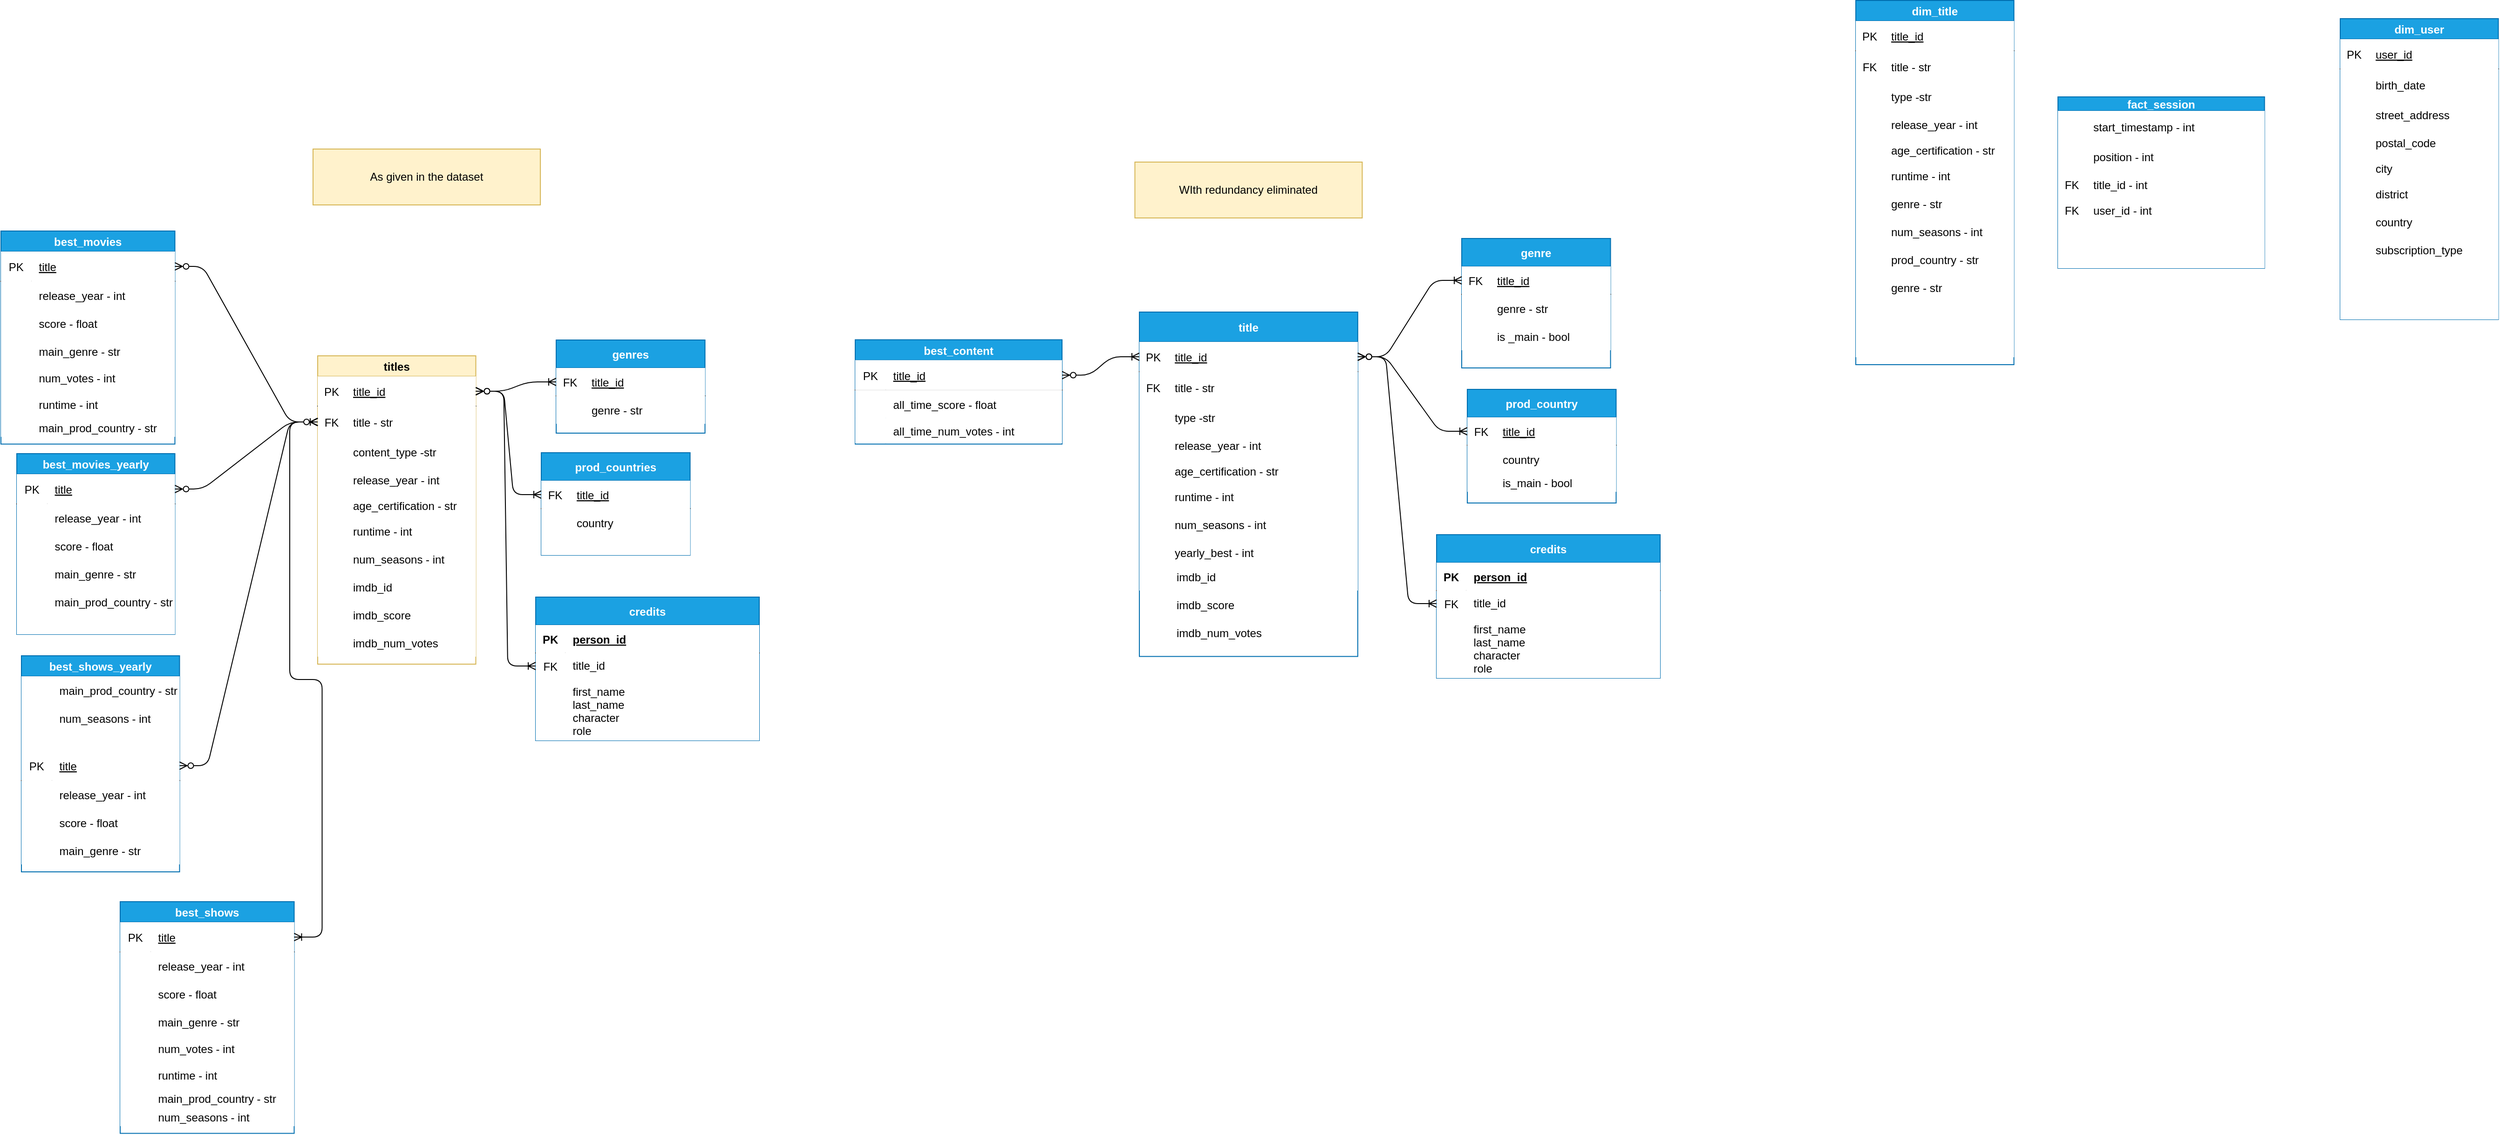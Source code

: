 <mxfile version="21.6.8" type="github">
  <diagram id="R2lEEEUBdFMjLlhIrx00" name="Page-1">
    <mxGraphModel dx="1481" dy="1600" grid="0" gridSize="10" guides="1" tooltips="1" connect="1" arrows="1" fold="1" page="0" pageScale="1" pageWidth="850" pageHeight="1100" math="0" shadow="0" extFonts="Permanent Marker^https://fonts.googleapis.com/css?family=Permanent+Marker">
      <root>
        <mxCell id="0" />
        <mxCell id="1" parent="0" />
        <mxCell id="C-vyLk0tnHw3VtMMgP7b-2" value="credits" style="shape=table;startSize=30;container=1;collapsible=1;childLayout=tableLayout;fixedRows=1;rowLines=0;fontStyle=1;align=center;resizeLast=1;fillColor=#1ba1e2;strokeColor=#006EAF;fontColor=#ffffff;" parent="1" vertex="1">
          <mxGeometry x="277" y="181" width="240" height="154" as="geometry" />
        </mxCell>
        <mxCell id="C-vyLk0tnHw3VtMMgP7b-3" value="" style="shape=partialRectangle;collapsible=0;dropTarget=0;pointerEvents=0;points=[[0,0.5],[1,0.5]];portConstraint=eastwest;top=0;left=0;right=0;bottom=1;" parent="C-vyLk0tnHw3VtMMgP7b-2" vertex="1">
          <mxGeometry y="30" width="240" height="30" as="geometry" />
        </mxCell>
        <mxCell id="C-vyLk0tnHw3VtMMgP7b-4" value="PK" style="shape=partialRectangle;overflow=hidden;connectable=0;top=0;left=0;bottom=0;right=0;fontStyle=1;" parent="C-vyLk0tnHw3VtMMgP7b-3" vertex="1">
          <mxGeometry width="31.75" height="30" as="geometry">
            <mxRectangle width="31.75" height="30" as="alternateBounds" />
          </mxGeometry>
        </mxCell>
        <mxCell id="C-vyLk0tnHw3VtMMgP7b-5" value="person_id" style="shape=partialRectangle;overflow=hidden;connectable=0;top=0;left=0;bottom=0;right=0;align=left;spacingLeft=6;fontStyle=5;" parent="C-vyLk0tnHw3VtMMgP7b-3" vertex="1">
          <mxGeometry x="31.75" width="208.25" height="30" as="geometry">
            <mxRectangle width="208.25" height="30" as="alternateBounds" />
          </mxGeometry>
        </mxCell>
        <mxCell id="27" style="shape=partialRectangle;collapsible=0;dropTarget=0;pointerEvents=0;points=[[0,0.5],[1,0.5]];portConstraint=eastwest;top=0;left=0;right=0;bottom=0;" parent="C-vyLk0tnHw3VtMMgP7b-2" vertex="1">
          <mxGeometry y="60" width="240" height="28" as="geometry" />
        </mxCell>
        <mxCell id="28" value="FK" style="shape=partialRectangle;overflow=hidden;connectable=0;top=0;left=0;bottom=0;right=0;" parent="27" vertex="1">
          <mxGeometry width="31.75" height="28" as="geometry">
            <mxRectangle width="31.75" height="28" as="alternateBounds" />
          </mxGeometry>
        </mxCell>
        <mxCell id="29" value="title_id" style="shape=partialRectangle;overflow=hidden;connectable=0;top=0;left=0;bottom=0;right=0;align=left;spacingLeft=6;verticalAlign=top;" parent="27" vertex="1">
          <mxGeometry x="31.75" width="208.25" height="28" as="geometry">
            <mxRectangle width="208.25" height="28" as="alternateBounds" />
          </mxGeometry>
        </mxCell>
        <mxCell id="C-vyLk0tnHw3VtMMgP7b-9" value="" style="shape=partialRectangle;collapsible=0;dropTarget=0;pointerEvents=0;points=[[0,0.5],[1,0.5]];portConstraint=eastwest;top=0;left=0;right=0;bottom=0;" parent="C-vyLk0tnHw3VtMMgP7b-2" vertex="1">
          <mxGeometry y="88" width="240" height="66" as="geometry" />
        </mxCell>
        <mxCell id="C-vyLk0tnHw3VtMMgP7b-10" value="" style="shape=partialRectangle;overflow=hidden;connectable=0;top=0;left=0;bottom=0;right=0;" parent="C-vyLk0tnHw3VtMMgP7b-9" vertex="1">
          <mxGeometry width="31.75" height="66" as="geometry">
            <mxRectangle width="31.75" height="66" as="alternateBounds" />
          </mxGeometry>
        </mxCell>
        <mxCell id="C-vyLk0tnHw3VtMMgP7b-11" value="first_name&#xa;last_name&#xa;character&#xa;role&#xa;" style="shape=partialRectangle;overflow=hidden;connectable=0;top=0;left=0;bottom=0;right=0;align=left;spacingLeft=6;verticalAlign=top;" parent="C-vyLk0tnHw3VtMMgP7b-9" vertex="1">
          <mxGeometry x="31.75" width="208.25" height="66" as="geometry">
            <mxRectangle width="208.25" height="66" as="alternateBounds" />
          </mxGeometry>
        </mxCell>
        <mxCell id="YFGoI8jdiH5YfzTE92s3-36" value="titles" style="shape=table;startSize=22;container=1;collapsible=1;childLayout=tableLayout;fixedRows=1;rowLines=0;fontStyle=1;align=center;resizeLast=1;fillColor=#fff2cc;strokeColor=#d6b656;" parent="1" vertex="1">
          <mxGeometry x="43" y="-78" width="169.75" height="331" as="geometry" />
        </mxCell>
        <mxCell id="YFGoI8jdiH5YfzTE92s3-37" value="" style="shape=partialRectangle;collapsible=0;dropTarget=0;pointerEvents=0;points=[[0,0.5],[1,0.5]];portConstraint=eastwest;top=0;left=0;right=0;bottom=1;" parent="YFGoI8jdiH5YfzTE92s3-36" vertex="1">
          <mxGeometry y="22" width="169.75" height="32" as="geometry" />
        </mxCell>
        <mxCell id="YFGoI8jdiH5YfzTE92s3-38" value="PK" style="shape=partialRectangle;overflow=hidden;connectable=0;top=0;left=0;bottom=0;right=0;fontStyle=0;" parent="YFGoI8jdiH5YfzTE92s3-37" vertex="1">
          <mxGeometry width="30" height="32" as="geometry">
            <mxRectangle width="30" height="32" as="alternateBounds" />
          </mxGeometry>
        </mxCell>
        <mxCell id="YFGoI8jdiH5YfzTE92s3-39" value="title_id" style="shape=partialRectangle;overflow=hidden;connectable=0;top=0;left=0;bottom=0;right=0;align=left;spacingLeft=6;fontStyle=4;" parent="YFGoI8jdiH5YfzTE92s3-37" vertex="1">
          <mxGeometry x="30" width="139.75" height="32" as="geometry">
            <mxRectangle width="139.75" height="32" as="alternateBounds" />
          </mxGeometry>
        </mxCell>
        <mxCell id="YFGoI8jdiH5YfzTE92s3-40" value="" style="shape=partialRectangle;collapsible=0;dropTarget=0;pointerEvents=0;points=[[0,0.5],[1,0.5]];portConstraint=eastwest;top=0;left=0;right=0;bottom=0;" parent="YFGoI8jdiH5YfzTE92s3-36" vertex="1">
          <mxGeometry y="54" width="169.75" height="34" as="geometry" />
        </mxCell>
        <mxCell id="YFGoI8jdiH5YfzTE92s3-41" value="FK" style="shape=partialRectangle;overflow=hidden;connectable=0;top=0;left=0;bottom=0;right=0;" parent="YFGoI8jdiH5YfzTE92s3-40" vertex="1">
          <mxGeometry width="30" height="34" as="geometry">
            <mxRectangle width="30" height="34" as="alternateBounds" />
          </mxGeometry>
        </mxCell>
        <mxCell id="YFGoI8jdiH5YfzTE92s3-42" value="title - str" style="shape=partialRectangle;overflow=hidden;connectable=0;top=0;left=0;bottom=0;right=0;align=left;spacingLeft=6;" parent="YFGoI8jdiH5YfzTE92s3-40" vertex="1">
          <mxGeometry x="30" width="139.75" height="34" as="geometry">
            <mxRectangle width="139.75" height="34" as="alternateBounds" />
          </mxGeometry>
        </mxCell>
        <mxCell id="3" style="shape=partialRectangle;collapsible=0;dropTarget=0;pointerEvents=0;points=[[0,0.5],[1,0.5]];portConstraint=eastwest;top=0;left=0;right=0;bottom=0;" parent="YFGoI8jdiH5YfzTE92s3-36" vertex="1">
          <mxGeometry y="88" width="169.75" height="30" as="geometry" />
        </mxCell>
        <mxCell id="4" style="shape=partialRectangle;overflow=hidden;connectable=0;top=0;left=0;bottom=0;right=0;" parent="3" vertex="1">
          <mxGeometry width="30" height="30" as="geometry">
            <mxRectangle width="30" height="30" as="alternateBounds" />
          </mxGeometry>
        </mxCell>
        <mxCell id="5" value="content_type -str" style="shape=partialRectangle;overflow=hidden;connectable=0;top=0;left=0;bottom=0;right=0;align=left;spacingLeft=6;" parent="3" vertex="1">
          <mxGeometry x="30" width="139.75" height="30" as="geometry">
            <mxRectangle width="139.75" height="30" as="alternateBounds" />
          </mxGeometry>
        </mxCell>
        <mxCell id="6" style="shape=partialRectangle;collapsible=0;dropTarget=0;pointerEvents=0;points=[[0,0.5],[1,0.5]];portConstraint=eastwest;top=0;left=0;right=0;bottom=0;" parent="YFGoI8jdiH5YfzTE92s3-36" vertex="1">
          <mxGeometry y="118" width="169.75" height="30" as="geometry" />
        </mxCell>
        <mxCell id="7" style="shape=partialRectangle;overflow=hidden;connectable=0;top=0;left=0;bottom=0;right=0;" parent="6" vertex="1">
          <mxGeometry width="30" height="30" as="geometry">
            <mxRectangle width="30" height="30" as="alternateBounds" />
          </mxGeometry>
        </mxCell>
        <mxCell id="8" value="release_year - int" style="shape=partialRectangle;overflow=hidden;connectable=0;top=0;left=0;bottom=0;right=0;align=left;spacingLeft=6;" parent="6" vertex="1">
          <mxGeometry x="30" width="139.75" height="30" as="geometry">
            <mxRectangle width="139.75" height="30" as="alternateBounds" />
          </mxGeometry>
        </mxCell>
        <mxCell id="9" style="shape=partialRectangle;collapsible=0;dropTarget=0;pointerEvents=0;points=[[0,0.5],[1,0.5]];portConstraint=eastwest;top=0;left=0;right=0;bottom=0;" parent="YFGoI8jdiH5YfzTE92s3-36" vertex="1">
          <mxGeometry y="148" width="169.75" height="25" as="geometry" />
        </mxCell>
        <mxCell id="10" style="shape=partialRectangle;overflow=hidden;connectable=0;top=0;left=0;bottom=0;right=0;" parent="9" vertex="1">
          <mxGeometry width="30" height="25" as="geometry">
            <mxRectangle width="30" height="25" as="alternateBounds" />
          </mxGeometry>
        </mxCell>
        <mxCell id="11" value="age_certification - str" style="shape=partialRectangle;overflow=hidden;connectable=0;top=0;left=0;bottom=0;right=0;align=left;spacingLeft=6;" parent="9" vertex="1">
          <mxGeometry x="30" width="139.75" height="25" as="geometry">
            <mxRectangle width="139.75" height="25" as="alternateBounds" />
          </mxGeometry>
        </mxCell>
        <mxCell id="12" style="shape=partialRectangle;collapsible=0;dropTarget=0;pointerEvents=0;points=[[0,0.5],[1,0.5]];portConstraint=eastwest;top=0;left=0;right=0;bottom=0;" parent="YFGoI8jdiH5YfzTE92s3-36" vertex="1">
          <mxGeometry y="173" width="169.75" height="30" as="geometry" />
        </mxCell>
        <mxCell id="13" style="shape=partialRectangle;overflow=hidden;connectable=0;top=0;left=0;bottom=0;right=0;" parent="12" vertex="1">
          <mxGeometry width="30" height="30" as="geometry">
            <mxRectangle width="30" height="30" as="alternateBounds" />
          </mxGeometry>
        </mxCell>
        <mxCell id="14" value="runtime - int" style="shape=partialRectangle;overflow=hidden;connectable=0;top=0;left=0;bottom=0;right=0;align=left;spacingLeft=6;" parent="12" vertex="1">
          <mxGeometry x="30" width="139.75" height="30" as="geometry">
            <mxRectangle width="139.75" height="30" as="alternateBounds" />
          </mxGeometry>
        </mxCell>
        <mxCell id="18" style="shape=partialRectangle;collapsible=0;dropTarget=0;pointerEvents=0;points=[[0,0.5],[1,0.5]];portConstraint=eastwest;top=0;left=0;right=0;bottom=0;" parent="YFGoI8jdiH5YfzTE92s3-36" vertex="1">
          <mxGeometry y="203" width="169.75" height="30" as="geometry" />
        </mxCell>
        <mxCell id="19" style="shape=partialRectangle;overflow=hidden;connectable=0;top=0;left=0;bottom=0;right=0;" parent="18" vertex="1">
          <mxGeometry width="30" height="30" as="geometry">
            <mxRectangle width="30" height="30" as="alternateBounds" />
          </mxGeometry>
        </mxCell>
        <mxCell id="20" value="num_seasons - int" style="shape=partialRectangle;overflow=hidden;connectable=0;top=0;left=0;bottom=0;right=0;align=left;spacingLeft=6;" parent="18" vertex="1">
          <mxGeometry x="30" width="139.75" height="30" as="geometry">
            <mxRectangle width="139.75" height="30" as="alternateBounds" />
          </mxGeometry>
        </mxCell>
        <mxCell id="S2tQENDXbDARH6V6zAQ_-350" style="shape=partialRectangle;collapsible=0;dropTarget=0;pointerEvents=0;points=[[0,0.5],[1,0.5]];portConstraint=eastwest;top=0;left=0;right=0;bottom=0;" vertex="1" parent="YFGoI8jdiH5YfzTE92s3-36">
          <mxGeometry y="233" width="169.75" height="30" as="geometry" />
        </mxCell>
        <mxCell id="S2tQENDXbDARH6V6zAQ_-351" style="shape=partialRectangle;overflow=hidden;connectable=0;top=0;left=0;bottom=0;right=0;" vertex="1" parent="S2tQENDXbDARH6V6zAQ_-350">
          <mxGeometry width="30" height="30" as="geometry">
            <mxRectangle width="30" height="30" as="alternateBounds" />
          </mxGeometry>
        </mxCell>
        <mxCell id="S2tQENDXbDARH6V6zAQ_-352" value="imdb_id" style="shape=partialRectangle;overflow=hidden;connectable=0;top=0;left=0;bottom=0;right=0;align=left;spacingLeft=6;" vertex="1" parent="S2tQENDXbDARH6V6zAQ_-350">
          <mxGeometry x="30" width="139.75" height="30" as="geometry">
            <mxRectangle width="139.75" height="30" as="alternateBounds" />
          </mxGeometry>
        </mxCell>
        <mxCell id="S2tQENDXbDARH6V6zAQ_-353" style="shape=partialRectangle;collapsible=0;dropTarget=0;pointerEvents=0;points=[[0,0.5],[1,0.5]];portConstraint=eastwest;top=0;left=0;right=0;bottom=0;" vertex="1" parent="YFGoI8jdiH5YfzTE92s3-36">
          <mxGeometry y="263" width="169.75" height="30" as="geometry" />
        </mxCell>
        <mxCell id="S2tQENDXbDARH6V6zAQ_-354" style="shape=partialRectangle;overflow=hidden;connectable=0;top=0;left=0;bottom=0;right=0;" vertex="1" parent="S2tQENDXbDARH6V6zAQ_-353">
          <mxGeometry width="30" height="30" as="geometry">
            <mxRectangle width="30" height="30" as="alternateBounds" />
          </mxGeometry>
        </mxCell>
        <mxCell id="S2tQENDXbDARH6V6zAQ_-355" value="imdb_score" style="shape=partialRectangle;overflow=hidden;connectable=0;top=0;left=0;bottom=0;right=0;align=left;spacingLeft=6;" vertex="1" parent="S2tQENDXbDARH6V6zAQ_-353">
          <mxGeometry x="30" width="139.75" height="30" as="geometry">
            <mxRectangle width="139.75" height="30" as="alternateBounds" />
          </mxGeometry>
        </mxCell>
        <mxCell id="S2tQENDXbDARH6V6zAQ_-356" style="shape=partialRectangle;collapsible=0;dropTarget=0;pointerEvents=0;points=[[0,0.5],[1,0.5]];portConstraint=eastwest;top=0;left=0;right=0;bottom=0;" vertex="1" parent="YFGoI8jdiH5YfzTE92s3-36">
          <mxGeometry y="293" width="169.75" height="30" as="geometry" />
        </mxCell>
        <mxCell id="S2tQENDXbDARH6V6zAQ_-357" style="shape=partialRectangle;overflow=hidden;connectable=0;top=0;left=0;bottom=0;right=0;" vertex="1" parent="S2tQENDXbDARH6V6zAQ_-356">
          <mxGeometry width="30" height="30" as="geometry">
            <mxRectangle width="30" height="30" as="alternateBounds" />
          </mxGeometry>
        </mxCell>
        <mxCell id="S2tQENDXbDARH6V6zAQ_-358" value="imdb_num_votes" style="shape=partialRectangle;overflow=hidden;connectable=0;top=0;left=0;bottom=0;right=0;align=left;spacingLeft=6;" vertex="1" parent="S2tQENDXbDARH6V6zAQ_-356">
          <mxGeometry x="30" width="139.75" height="30" as="geometry">
            <mxRectangle width="139.75" height="30" as="alternateBounds" />
          </mxGeometry>
        </mxCell>
        <mxCell id="YFGoI8jdiH5YfzTE92s3-52" value="genres" style="shape=table;startSize=30;container=1;collapsible=1;childLayout=tableLayout;fixedRows=1;rowLines=0;fontStyle=1;align=center;resizeLast=1;fillColor=#1ba1e2;strokeColor=#006EAF;fontColor=#ffffff;" parent="1" vertex="1">
          <mxGeometry x="299" y="-95" width="159.75" height="100" as="geometry" />
        </mxCell>
        <mxCell id="YFGoI8jdiH5YfzTE92s3-53" value="" style="shape=partialRectangle;collapsible=0;dropTarget=0;pointerEvents=0;points=[[0,0.5],[1,0.5]];portConstraint=eastwest;top=0;left=0;right=0;bottom=1;" parent="YFGoI8jdiH5YfzTE92s3-52" vertex="1">
          <mxGeometry y="30" width="159.75" height="30" as="geometry" />
        </mxCell>
        <mxCell id="YFGoI8jdiH5YfzTE92s3-54" value="FK" style="shape=partialRectangle;overflow=hidden;connectable=0;top=0;left=0;bottom=0;right=0;fontStyle=0;" parent="YFGoI8jdiH5YfzTE92s3-53" vertex="1">
          <mxGeometry width="30" height="30" as="geometry">
            <mxRectangle width="30" height="30" as="alternateBounds" />
          </mxGeometry>
        </mxCell>
        <mxCell id="YFGoI8jdiH5YfzTE92s3-55" value="title_id" style="shape=partialRectangle;overflow=hidden;connectable=0;top=0;left=0;bottom=0;right=0;align=left;spacingLeft=6;fontStyle=4;" parent="YFGoI8jdiH5YfzTE92s3-53" vertex="1">
          <mxGeometry x="30" width="129.75" height="30" as="geometry">
            <mxRectangle width="129.75" height="30" as="alternateBounds" />
          </mxGeometry>
        </mxCell>
        <mxCell id="YFGoI8jdiH5YfzTE92s3-56" value="" style="shape=partialRectangle;collapsible=0;dropTarget=0;pointerEvents=0;points=[[0,0.5],[1,0.5]];portConstraint=eastwest;top=0;left=0;right=0;bottom=0;" parent="YFGoI8jdiH5YfzTE92s3-52" vertex="1">
          <mxGeometry y="60" width="159.75" height="30" as="geometry" />
        </mxCell>
        <mxCell id="YFGoI8jdiH5YfzTE92s3-57" value="" style="shape=partialRectangle;overflow=hidden;connectable=0;top=0;left=0;bottom=0;right=0;" parent="YFGoI8jdiH5YfzTE92s3-56" vertex="1">
          <mxGeometry width="30" height="30" as="geometry">
            <mxRectangle width="30" height="30" as="alternateBounds" />
          </mxGeometry>
        </mxCell>
        <mxCell id="YFGoI8jdiH5YfzTE92s3-58" value="genre - str" style="shape=partialRectangle;overflow=hidden;connectable=0;top=0;left=0;bottom=0;right=0;align=left;spacingLeft=6;" parent="YFGoI8jdiH5YfzTE92s3-56" vertex="1">
          <mxGeometry x="30" width="129.75" height="30" as="geometry">
            <mxRectangle width="129.75" height="30" as="alternateBounds" />
          </mxGeometry>
        </mxCell>
        <mxCell id="AO1zrGgT2cooBu88k1n--1" value="prod_countries" style="shape=table;startSize=30;container=1;collapsible=1;childLayout=tableLayout;fixedRows=1;rowLines=0;fontStyle=1;align=center;resizeLast=1;fillColor=#1ba1e2;strokeColor=#006EAF;fontColor=#ffffff;" parent="1" vertex="1">
          <mxGeometry x="283" y="26" width="159.75" height="110" as="geometry" />
        </mxCell>
        <mxCell id="AO1zrGgT2cooBu88k1n--2" value="" style="shape=partialRectangle;collapsible=0;dropTarget=0;pointerEvents=0;points=[[0,0.5],[1,0.5]];portConstraint=eastwest;top=0;left=0;right=0;bottom=1;" parent="AO1zrGgT2cooBu88k1n--1" vertex="1">
          <mxGeometry y="30" width="159.75" height="30" as="geometry" />
        </mxCell>
        <mxCell id="AO1zrGgT2cooBu88k1n--3" value="FK" style="shape=partialRectangle;overflow=hidden;connectable=0;top=0;left=0;bottom=0;right=0;fontStyle=0;" parent="AO1zrGgT2cooBu88k1n--2" vertex="1">
          <mxGeometry width="30" height="30" as="geometry">
            <mxRectangle width="30" height="30" as="alternateBounds" />
          </mxGeometry>
        </mxCell>
        <mxCell id="AO1zrGgT2cooBu88k1n--4" value="title_id" style="shape=partialRectangle;overflow=hidden;connectable=0;top=0;left=0;bottom=0;right=0;align=left;spacingLeft=6;fontStyle=4;" parent="AO1zrGgT2cooBu88k1n--2" vertex="1">
          <mxGeometry x="30" width="129.75" height="30" as="geometry">
            <mxRectangle width="129.75" height="30" as="alternateBounds" />
          </mxGeometry>
        </mxCell>
        <mxCell id="AO1zrGgT2cooBu88k1n--5" value="" style="shape=partialRectangle;collapsible=0;dropTarget=0;pointerEvents=0;points=[[0,0.5],[1,0.5]];portConstraint=eastwest;top=0;left=0;right=0;bottom=0;" parent="AO1zrGgT2cooBu88k1n--1" vertex="1">
          <mxGeometry y="60" width="159.75" height="30" as="geometry" />
        </mxCell>
        <mxCell id="AO1zrGgT2cooBu88k1n--6" value="" style="shape=partialRectangle;overflow=hidden;connectable=0;top=0;left=0;bottom=0;right=0;" parent="AO1zrGgT2cooBu88k1n--5" vertex="1">
          <mxGeometry width="30" height="30" as="geometry">
            <mxRectangle width="30" height="30" as="alternateBounds" />
          </mxGeometry>
        </mxCell>
        <mxCell id="AO1zrGgT2cooBu88k1n--7" value="country" style="shape=partialRectangle;overflow=hidden;connectable=0;top=0;left=0;bottom=0;right=0;align=left;spacingLeft=6;" parent="AO1zrGgT2cooBu88k1n--5" vertex="1">
          <mxGeometry x="30" width="129.75" height="30" as="geometry">
            <mxRectangle width="129.75" height="30" as="alternateBounds" />
          </mxGeometry>
        </mxCell>
        <mxCell id="AO1zrGgT2cooBu88k1n--8" value="" style="shape=partialRectangle;collapsible=0;dropTarget=0;pointerEvents=0;points=[[0,0.5],[1,0.5]];portConstraint=eastwest;top=0;left=0;right=0;bottom=0;" parent="AO1zrGgT2cooBu88k1n--1" vertex="1">
          <mxGeometry y="90" width="159.75" height="20" as="geometry" />
        </mxCell>
        <mxCell id="AO1zrGgT2cooBu88k1n--9" value="" style="shape=partialRectangle;overflow=hidden;connectable=0;top=0;left=0;bottom=0;right=0;" parent="AO1zrGgT2cooBu88k1n--8" vertex="1">
          <mxGeometry width="30" height="20" as="geometry">
            <mxRectangle width="30" height="20" as="alternateBounds" />
          </mxGeometry>
        </mxCell>
        <mxCell id="AO1zrGgT2cooBu88k1n--10" value="" style="shape=partialRectangle;overflow=hidden;connectable=0;top=0;left=0;bottom=0;right=0;align=left;spacingLeft=6;" parent="AO1zrGgT2cooBu88k1n--8" vertex="1">
          <mxGeometry x="30" width="129.75" height="20" as="geometry">
            <mxRectangle width="129.75" height="20" as="alternateBounds" />
          </mxGeometry>
        </mxCell>
        <mxCell id="YFGoI8jdiH5YfzTE92s3-62" value="" style="edgeStyle=entityRelationEdgeStyle;endArrow=ERzeroToMany;startArrow=ERoneToMany;endFill=1;startFill=0;entryX=1;entryY=0.5;entryDx=0;entryDy=0;exitX=0;exitY=0.5;exitDx=0;exitDy=0;" parent="1" source="YFGoI8jdiH5YfzTE92s3-53" target="YFGoI8jdiH5YfzTE92s3-37" edge="1">
          <mxGeometry width="100" height="100" relative="1" as="geometry">
            <mxPoint x="165" y="178" as="sourcePoint" />
            <mxPoint x="156" y="264" as="targetPoint" />
          </mxGeometry>
        </mxCell>
        <mxCell id="C-vyLk0tnHw3VtMMgP7b-12" value="" style="edgeStyle=entityRelationEdgeStyle;endArrow=ERzeroToMany;startArrow=ERoneToMany;endFill=1;startFill=0;exitX=0;exitY=0.5;exitDx=0;exitDy=0;entryX=1;entryY=0.5;entryDx=0;entryDy=0;" parent="1" source="AO1zrGgT2cooBu88k1n--2" target="YFGoI8jdiH5YfzTE92s3-37" edge="1">
          <mxGeometry width="100" height="100" relative="1" as="geometry">
            <mxPoint x="229" y="389.13" as="sourcePoint" />
            <mxPoint x="236" y="-24" as="targetPoint" />
          </mxGeometry>
        </mxCell>
        <mxCell id="30" value="" style="edgeStyle=entityRelationEdgeStyle;endArrow=ERzeroToMany;startArrow=ERoneToMany;endFill=1;startFill=0;exitX=0;exitY=0.5;exitDx=0;exitDy=0;" parent="1" source="27" target="YFGoI8jdiH5YfzTE92s3-37" edge="1">
          <mxGeometry width="100" height="100" relative="1" as="geometry">
            <mxPoint x="408" y="245" as="sourcePoint" />
            <mxPoint x="213.75" y="-144" as="targetPoint" />
          </mxGeometry>
        </mxCell>
        <mxCell id="32" value="best_movies_yearly" style="shape=table;startSize=22;container=1;collapsible=1;childLayout=tableLayout;fixedRows=1;rowLines=0;fontStyle=1;align=center;resizeLast=1;fillColor=#1ba1e2;strokeColor=#006EAF;fontColor=#ffffff;" parent="1" vertex="1">
          <mxGeometry x="-280" y="27" width="169.75" height="194" as="geometry" />
        </mxCell>
        <mxCell id="33" value="" style="shape=partialRectangle;collapsible=0;dropTarget=0;pointerEvents=0;points=[[0,0.5],[1,0.5]];portConstraint=eastwest;top=0;left=0;right=0;bottom=1;" parent="32" vertex="1">
          <mxGeometry y="22" width="169.75" height="32" as="geometry" />
        </mxCell>
        <mxCell id="34" value="PK" style="shape=partialRectangle;overflow=hidden;connectable=0;top=0;left=0;bottom=0;right=0;fontStyle=0;" parent="33" vertex="1">
          <mxGeometry width="32.75" height="32" as="geometry">
            <mxRectangle width="32.75" height="32" as="alternateBounds" />
          </mxGeometry>
        </mxCell>
        <mxCell id="35" value="title" style="shape=partialRectangle;overflow=hidden;connectable=0;top=0;left=0;bottom=0;right=0;align=left;spacingLeft=6;fontStyle=4;" parent="33" vertex="1">
          <mxGeometry x="32.75" width="137" height="32" as="geometry">
            <mxRectangle width="137" height="32" as="alternateBounds" />
          </mxGeometry>
        </mxCell>
        <mxCell id="42" style="shape=partialRectangle;collapsible=0;dropTarget=0;pointerEvents=0;points=[[0,0.5],[1,0.5]];portConstraint=eastwest;top=0;left=0;right=0;bottom=0;" parent="32" vertex="1">
          <mxGeometry y="54" width="169.75" height="30" as="geometry" />
        </mxCell>
        <mxCell id="43" style="shape=partialRectangle;overflow=hidden;connectable=0;top=0;left=0;bottom=0;right=0;" parent="42" vertex="1">
          <mxGeometry width="32.75" height="30" as="geometry">
            <mxRectangle width="32.75" height="30" as="alternateBounds" />
          </mxGeometry>
        </mxCell>
        <mxCell id="44" value="release_year - int" style="shape=partialRectangle;overflow=hidden;connectable=0;top=0;left=0;bottom=0;right=0;align=left;spacingLeft=6;" parent="42" vertex="1">
          <mxGeometry x="32.75" width="137" height="30" as="geometry">
            <mxRectangle width="137" height="30" as="alternateBounds" />
          </mxGeometry>
        </mxCell>
        <mxCell id="48" style="shape=partialRectangle;collapsible=0;dropTarget=0;pointerEvents=0;points=[[0,0.5],[1,0.5]];portConstraint=eastwest;top=0;left=0;right=0;bottom=0;" parent="32" vertex="1">
          <mxGeometry y="84" width="169.75" height="30" as="geometry" />
        </mxCell>
        <mxCell id="49" style="shape=partialRectangle;overflow=hidden;connectable=0;top=0;left=0;bottom=0;right=0;" parent="48" vertex="1">
          <mxGeometry width="32.75" height="30" as="geometry">
            <mxRectangle width="32.75" height="30" as="alternateBounds" />
          </mxGeometry>
        </mxCell>
        <mxCell id="50" value="score - float" style="shape=partialRectangle;overflow=hidden;connectable=0;top=0;left=0;bottom=0;right=0;align=left;spacingLeft=6;" parent="48" vertex="1">
          <mxGeometry x="32.75" width="137" height="30" as="geometry">
            <mxRectangle width="137" height="30" as="alternateBounds" />
          </mxGeometry>
        </mxCell>
        <mxCell id="51" style="shape=partialRectangle;collapsible=0;dropTarget=0;pointerEvents=0;points=[[0,0.5],[1,0.5]];portConstraint=eastwest;top=0;left=0;right=0;bottom=0;" parent="32" vertex="1">
          <mxGeometry y="114" width="169.75" height="30" as="geometry" />
        </mxCell>
        <mxCell id="52" style="shape=partialRectangle;overflow=hidden;connectable=0;top=0;left=0;bottom=0;right=0;" parent="51" vertex="1">
          <mxGeometry width="32.75" height="30" as="geometry">
            <mxRectangle width="32.75" height="30" as="alternateBounds" />
          </mxGeometry>
        </mxCell>
        <mxCell id="53" value="main_genre - str" style="shape=partialRectangle;overflow=hidden;connectable=0;top=0;left=0;bottom=0;right=0;align=left;spacingLeft=6;" parent="51" vertex="1">
          <mxGeometry x="32.75" width="137" height="30" as="geometry">
            <mxRectangle width="137" height="30" as="alternateBounds" />
          </mxGeometry>
        </mxCell>
        <mxCell id="54" style="shape=partialRectangle;collapsible=0;dropTarget=0;pointerEvents=0;points=[[0,0.5],[1,0.5]];portConstraint=eastwest;top=0;left=0;right=0;bottom=0;" parent="32" vertex="1">
          <mxGeometry y="144" width="169.75" height="30" as="geometry" />
        </mxCell>
        <mxCell id="55" style="shape=partialRectangle;overflow=hidden;connectable=0;top=0;left=0;bottom=0;right=0;" parent="54" vertex="1">
          <mxGeometry width="32.75" height="30" as="geometry">
            <mxRectangle width="32.75" height="30" as="alternateBounds" />
          </mxGeometry>
        </mxCell>
        <mxCell id="56" value="main_prod_country - str" style="shape=partialRectangle;overflow=hidden;connectable=0;top=0;left=0;bottom=0;right=0;align=left;spacingLeft=6;" parent="54" vertex="1">
          <mxGeometry x="32.75" width="137" height="30" as="geometry">
            <mxRectangle width="137" height="30" as="alternateBounds" />
          </mxGeometry>
        </mxCell>
        <mxCell id="60" style="shape=partialRectangle;collapsible=0;dropTarget=0;pointerEvents=0;points=[[0,0.5],[1,0.5]];portConstraint=eastwest;top=0;left=0;right=0;bottom=0;" parent="32" vertex="1">
          <mxGeometry y="174" width="169.75" height="20" as="geometry" />
        </mxCell>
        <mxCell id="61" style="shape=partialRectangle;overflow=hidden;connectable=0;top=0;left=0;bottom=0;right=0;" parent="60" vertex="1">
          <mxGeometry width="32.75" height="20" as="geometry">
            <mxRectangle width="32.75" height="20" as="alternateBounds" />
          </mxGeometry>
        </mxCell>
        <mxCell id="62" style="shape=partialRectangle;overflow=hidden;connectable=0;top=0;left=0;bottom=0;right=0;align=left;spacingLeft=6;" parent="60" vertex="1">
          <mxGeometry x="32.75" width="137" height="20" as="geometry">
            <mxRectangle width="137" height="20" as="alternateBounds" />
          </mxGeometry>
        </mxCell>
        <mxCell id="63" value="" style="edgeStyle=entityRelationEdgeStyle;endArrow=ERzeroToMany;startArrow=ERoneToMany;endFill=1;startFill=0;exitX=0;exitY=0.5;exitDx=0;exitDy=0;" parent="1" source="YFGoI8jdiH5YfzTE92s3-40" target="33" edge="1">
          <mxGeometry width="100" height="100" relative="1" as="geometry">
            <mxPoint x="309" y="-40" as="sourcePoint" />
            <mxPoint x="223.75" y="67" as="targetPoint" />
          </mxGeometry>
        </mxCell>
        <mxCell id="64" value="best_movies" style="shape=table;startSize=22;container=1;collapsible=1;childLayout=tableLayout;fixedRows=1;rowLines=0;fontStyle=1;align=center;resizeLast=1;fillColor=#1ba1e2;strokeColor=#006EAF;fontColor=#ffffff;" parent="1" vertex="1">
          <mxGeometry x="-297" y="-212" width="186.75" height="228.75" as="geometry" />
        </mxCell>
        <mxCell id="65" value="" style="shape=partialRectangle;collapsible=0;dropTarget=0;pointerEvents=0;points=[[0,0.5],[1,0.5]];portConstraint=eastwest;top=0;left=0;right=0;bottom=1;" parent="64" vertex="1">
          <mxGeometry y="22" width="186.75" height="32" as="geometry" />
        </mxCell>
        <mxCell id="66" value="PK" style="shape=partialRectangle;overflow=hidden;connectable=0;top=0;left=0;bottom=0;right=0;fontStyle=0;" parent="65" vertex="1">
          <mxGeometry width="32.75" height="32" as="geometry">
            <mxRectangle width="32.75" height="32" as="alternateBounds" />
          </mxGeometry>
        </mxCell>
        <mxCell id="67" value="title" style="shape=partialRectangle;overflow=hidden;connectable=0;top=0;left=0;bottom=0;right=0;align=left;spacingLeft=6;fontStyle=4;" parent="65" vertex="1">
          <mxGeometry x="32.75" width="154" height="32" as="geometry">
            <mxRectangle width="154" height="32" as="alternateBounds" />
          </mxGeometry>
        </mxCell>
        <mxCell id="68" style="shape=partialRectangle;collapsible=0;dropTarget=0;pointerEvents=0;points=[[0,0.5],[1,0.5]];portConstraint=eastwest;top=0;left=0;right=0;bottom=0;" parent="64" vertex="1">
          <mxGeometry y="54" width="186.75" height="30" as="geometry" />
        </mxCell>
        <mxCell id="69" style="shape=partialRectangle;overflow=hidden;connectable=0;top=0;left=0;bottom=0;right=0;" parent="68" vertex="1">
          <mxGeometry width="32.75" height="30" as="geometry">
            <mxRectangle width="32.75" height="30" as="alternateBounds" />
          </mxGeometry>
        </mxCell>
        <mxCell id="70" value="release_year - int" style="shape=partialRectangle;overflow=hidden;connectable=0;top=0;left=0;bottom=0;right=0;align=left;spacingLeft=6;" parent="68" vertex="1">
          <mxGeometry x="32.75" width="154" height="30" as="geometry">
            <mxRectangle width="154" height="30" as="alternateBounds" />
          </mxGeometry>
        </mxCell>
        <mxCell id="71" style="shape=partialRectangle;collapsible=0;dropTarget=0;pointerEvents=0;points=[[0,0.5],[1,0.5]];portConstraint=eastwest;top=0;left=0;right=0;bottom=0;" parent="64" vertex="1">
          <mxGeometry y="84" width="186.75" height="30" as="geometry" />
        </mxCell>
        <mxCell id="72" style="shape=partialRectangle;overflow=hidden;connectable=0;top=0;left=0;bottom=0;right=0;" parent="71" vertex="1">
          <mxGeometry width="32.75" height="30" as="geometry">
            <mxRectangle width="32.75" height="30" as="alternateBounds" />
          </mxGeometry>
        </mxCell>
        <mxCell id="73" value="score - float" style="shape=partialRectangle;overflow=hidden;connectable=0;top=0;left=0;bottom=0;right=0;align=left;spacingLeft=6;" parent="71" vertex="1">
          <mxGeometry x="32.75" width="154" height="30" as="geometry">
            <mxRectangle width="154" height="30" as="alternateBounds" />
          </mxGeometry>
        </mxCell>
        <mxCell id="74" style="shape=partialRectangle;collapsible=0;dropTarget=0;pointerEvents=0;points=[[0,0.5],[1,0.5]];portConstraint=eastwest;top=0;left=0;right=0;bottom=0;" parent="64" vertex="1">
          <mxGeometry y="114" width="186.75" height="30" as="geometry" />
        </mxCell>
        <mxCell id="75" style="shape=partialRectangle;overflow=hidden;connectable=0;top=0;left=0;bottom=0;right=0;" parent="74" vertex="1">
          <mxGeometry width="32.75" height="30" as="geometry">
            <mxRectangle width="32.75" height="30" as="alternateBounds" />
          </mxGeometry>
        </mxCell>
        <mxCell id="76" value="main_genre - str" style="shape=partialRectangle;overflow=hidden;connectable=0;top=0;left=0;bottom=0;right=0;align=left;spacingLeft=6;" parent="74" vertex="1">
          <mxGeometry x="32.75" width="154" height="30" as="geometry">
            <mxRectangle width="154" height="30" as="alternateBounds" />
          </mxGeometry>
        </mxCell>
        <mxCell id="77" style="shape=partialRectangle;collapsible=0;dropTarget=0;pointerEvents=0;points=[[0,0.5],[1,0.5]];portConstraint=eastwest;top=0;left=0;right=0;bottom=0;" parent="64" vertex="1">
          <mxGeometry y="144" width="186.75" height="27" as="geometry" />
        </mxCell>
        <mxCell id="78" style="shape=partialRectangle;overflow=hidden;connectable=0;top=0;left=0;bottom=0;right=0;" parent="77" vertex="1">
          <mxGeometry width="32.75" height="27" as="geometry">
            <mxRectangle width="32.75" height="27" as="alternateBounds" />
          </mxGeometry>
        </mxCell>
        <mxCell id="79" value="num_votes - int" style="shape=partialRectangle;overflow=hidden;connectable=0;top=0;left=0;bottom=0;right=0;align=left;spacingLeft=6;" parent="77" vertex="1">
          <mxGeometry x="32.75" width="154" height="27" as="geometry">
            <mxRectangle width="154" height="27" as="alternateBounds" />
          </mxGeometry>
        </mxCell>
        <mxCell id="80" style="shape=partialRectangle;collapsible=0;dropTarget=0;pointerEvents=0;points=[[0,0.5],[1,0.5]];portConstraint=eastwest;top=0;left=0;right=0;bottom=0;" parent="64" vertex="1">
          <mxGeometry y="171" width="186.75" height="30" as="geometry" />
        </mxCell>
        <mxCell id="81" style="shape=partialRectangle;overflow=hidden;connectable=0;top=0;left=0;bottom=0;right=0;" parent="80" vertex="1">
          <mxGeometry width="32.75" height="30" as="geometry">
            <mxRectangle width="32.75" height="30" as="alternateBounds" />
          </mxGeometry>
        </mxCell>
        <mxCell id="82" value="runtime - int" style="shape=partialRectangle;overflow=hidden;connectable=0;top=0;left=0;bottom=0;right=0;align=left;spacingLeft=6;" parent="80" vertex="1">
          <mxGeometry x="32.75" width="154" height="30" as="geometry">
            <mxRectangle width="154" height="30" as="alternateBounds" />
          </mxGeometry>
        </mxCell>
        <mxCell id="83" style="shape=partialRectangle;collapsible=0;dropTarget=0;pointerEvents=0;points=[[0,0.5],[1,0.5]];portConstraint=eastwest;top=0;left=0;right=0;bottom=0;" parent="64" vertex="1">
          <mxGeometry y="201" width="186.75" height="20" as="geometry" />
        </mxCell>
        <mxCell id="84" style="shape=partialRectangle;overflow=hidden;connectable=0;top=0;left=0;bottom=0;right=0;" parent="83" vertex="1">
          <mxGeometry width="32.75" height="20" as="geometry">
            <mxRectangle width="32.75" height="20" as="alternateBounds" />
          </mxGeometry>
        </mxCell>
        <mxCell id="85" value="main_prod_country - str" style="shape=partialRectangle;overflow=hidden;connectable=0;top=0;left=0;bottom=0;right=0;align=left;spacingLeft=6;" parent="83" vertex="1">
          <mxGeometry x="32.75" width="154" height="20" as="geometry">
            <mxRectangle width="154" height="20" as="alternateBounds" />
          </mxGeometry>
        </mxCell>
        <mxCell id="90" value="" style="edgeStyle=entityRelationEdgeStyle;endArrow=ERzeroToMany;startArrow=ERoneToMany;endFill=1;startFill=0;exitX=0;exitY=0.5;exitDx=0;exitDy=0;" parent="1" source="YFGoI8jdiH5YfzTE92s3-40" target="65" edge="1">
          <mxGeometry width="100" height="100" relative="1" as="geometry">
            <mxPoint x="54" y="100" as="sourcePoint" />
            <mxPoint x="30" y="-67" as="targetPoint" />
          </mxGeometry>
        </mxCell>
        <mxCell id="91" value="best_shows_yearly" style="shape=table;startSize=22;container=1;collapsible=1;childLayout=tableLayout;fixedRows=1;rowLines=0;fontStyle=1;align=center;resizeLast=1;fillColor=#1ba1e2;strokeColor=#006EAF;fontColor=#ffffff;" parent="1" vertex="1">
          <mxGeometry x="-275" y="244" width="169.75" height="232" as="geometry" />
        </mxCell>
        <mxCell id="104" style="shape=partialRectangle;collapsible=0;dropTarget=0;pointerEvents=0;points=[[0,0.5],[1,0.5]];portConstraint=eastwest;top=0;left=0;right=0;bottom=0;" parent="91" vertex="1">
          <mxGeometry y="22" width="169.75" height="30" as="geometry" />
        </mxCell>
        <mxCell id="105" style="shape=partialRectangle;overflow=hidden;connectable=0;top=0;left=0;bottom=0;right=0;" parent="104" vertex="1">
          <mxGeometry width="32.75" height="30" as="geometry">
            <mxRectangle width="32.75" height="30" as="alternateBounds" />
          </mxGeometry>
        </mxCell>
        <mxCell id="106" value="main_prod_country - str" style="shape=partialRectangle;overflow=hidden;connectable=0;top=0;left=0;bottom=0;right=0;align=left;spacingLeft=6;" parent="104" vertex="1">
          <mxGeometry x="32.75" width="137" height="30" as="geometry">
            <mxRectangle width="137" height="30" as="alternateBounds" />
          </mxGeometry>
        </mxCell>
        <mxCell id="107" style="shape=partialRectangle;collapsible=0;dropTarget=0;pointerEvents=0;points=[[0,0.5],[1,0.5]];portConstraint=eastwest;top=0;left=0;right=0;bottom=0;" parent="91" vertex="1">
          <mxGeometry y="52" width="169.75" height="30" as="geometry" />
        </mxCell>
        <mxCell id="108" style="shape=partialRectangle;overflow=hidden;connectable=0;top=0;left=0;bottom=0;right=0;" parent="107" vertex="1">
          <mxGeometry width="32.75" height="30" as="geometry">
            <mxRectangle width="32.75" height="30" as="alternateBounds" />
          </mxGeometry>
        </mxCell>
        <mxCell id="109" value="num_seasons - int" style="shape=partialRectangle;overflow=hidden;connectable=0;top=0;left=0;bottom=0;right=0;align=left;spacingLeft=6;" parent="107" vertex="1">
          <mxGeometry x="32.75" width="137" height="30" as="geometry">
            <mxRectangle width="137" height="30" as="alternateBounds" />
          </mxGeometry>
        </mxCell>
        <mxCell id="110" style="shape=partialRectangle;collapsible=0;dropTarget=0;pointerEvents=0;points=[[0,0.5],[1,0.5]];portConstraint=eastwest;top=0;left=0;right=0;bottom=0;" parent="91" vertex="1">
          <mxGeometry y="82" width="169.75" height="20" as="geometry" />
        </mxCell>
        <mxCell id="111" style="shape=partialRectangle;overflow=hidden;connectable=0;top=0;left=0;bottom=0;right=0;" parent="110" vertex="1">
          <mxGeometry width="32.75" height="20" as="geometry">
            <mxRectangle width="32.75" height="20" as="alternateBounds" />
          </mxGeometry>
        </mxCell>
        <mxCell id="112" style="shape=partialRectangle;overflow=hidden;connectable=0;top=0;left=0;bottom=0;right=0;align=left;spacingLeft=6;" parent="110" vertex="1">
          <mxGeometry x="32.75" width="137" height="20" as="geometry">
            <mxRectangle width="137" height="20" as="alternateBounds" />
          </mxGeometry>
        </mxCell>
        <mxCell id="92" value="" style="shape=partialRectangle;collapsible=0;dropTarget=0;pointerEvents=0;points=[[0,0.5],[1,0.5]];portConstraint=eastwest;top=0;left=0;right=0;bottom=1;" parent="91" vertex="1">
          <mxGeometry y="102" width="169.75" height="32" as="geometry" />
        </mxCell>
        <mxCell id="93" value="PK" style="shape=partialRectangle;overflow=hidden;connectable=0;top=0;left=0;bottom=0;right=0;fontStyle=0;" parent="92" vertex="1">
          <mxGeometry width="32.75" height="32" as="geometry">
            <mxRectangle width="32.75" height="32" as="alternateBounds" />
          </mxGeometry>
        </mxCell>
        <mxCell id="94" value="title" style="shape=partialRectangle;overflow=hidden;connectable=0;top=0;left=0;bottom=0;right=0;align=left;spacingLeft=6;fontStyle=4;" parent="92" vertex="1">
          <mxGeometry x="32.75" width="137" height="32" as="geometry">
            <mxRectangle width="137" height="32" as="alternateBounds" />
          </mxGeometry>
        </mxCell>
        <mxCell id="95" style="shape=partialRectangle;collapsible=0;dropTarget=0;pointerEvents=0;points=[[0,0.5],[1,0.5]];portConstraint=eastwest;top=0;left=0;right=0;bottom=0;" parent="91" vertex="1">
          <mxGeometry y="134" width="169.75" height="30" as="geometry" />
        </mxCell>
        <mxCell id="96" style="shape=partialRectangle;overflow=hidden;connectable=0;top=0;left=0;bottom=0;right=0;" parent="95" vertex="1">
          <mxGeometry width="32.75" height="30" as="geometry">
            <mxRectangle width="32.75" height="30" as="alternateBounds" />
          </mxGeometry>
        </mxCell>
        <mxCell id="97" value="release_year - int" style="shape=partialRectangle;overflow=hidden;connectable=0;top=0;left=0;bottom=0;right=0;align=left;spacingLeft=6;" parent="95" vertex="1">
          <mxGeometry x="32.75" width="137" height="30" as="geometry">
            <mxRectangle width="137" height="30" as="alternateBounds" />
          </mxGeometry>
        </mxCell>
        <mxCell id="98" style="shape=partialRectangle;collapsible=0;dropTarget=0;pointerEvents=0;points=[[0,0.5],[1,0.5]];portConstraint=eastwest;top=0;left=0;right=0;bottom=0;" parent="91" vertex="1">
          <mxGeometry y="164" width="169.75" height="30" as="geometry" />
        </mxCell>
        <mxCell id="99" style="shape=partialRectangle;overflow=hidden;connectable=0;top=0;left=0;bottom=0;right=0;" parent="98" vertex="1">
          <mxGeometry width="32.75" height="30" as="geometry">
            <mxRectangle width="32.75" height="30" as="alternateBounds" />
          </mxGeometry>
        </mxCell>
        <mxCell id="100" value="score - float" style="shape=partialRectangle;overflow=hidden;connectable=0;top=0;left=0;bottom=0;right=0;align=left;spacingLeft=6;" parent="98" vertex="1">
          <mxGeometry x="32.75" width="137" height="30" as="geometry">
            <mxRectangle width="137" height="30" as="alternateBounds" />
          </mxGeometry>
        </mxCell>
        <mxCell id="101" style="shape=partialRectangle;collapsible=0;dropTarget=0;pointerEvents=0;points=[[0,0.5],[1,0.5]];portConstraint=eastwest;top=0;left=0;right=0;bottom=0;" parent="91" vertex="1">
          <mxGeometry y="194" width="169.75" height="30" as="geometry" />
        </mxCell>
        <mxCell id="102" style="shape=partialRectangle;overflow=hidden;connectable=0;top=0;left=0;bottom=0;right=0;" parent="101" vertex="1">
          <mxGeometry width="32.75" height="30" as="geometry">
            <mxRectangle width="32.75" height="30" as="alternateBounds" />
          </mxGeometry>
        </mxCell>
        <mxCell id="103" value="main_genre - str" style="shape=partialRectangle;overflow=hidden;connectable=0;top=0;left=0;bottom=0;right=0;align=left;spacingLeft=6;" parent="101" vertex="1">
          <mxGeometry x="32.75" width="137" height="30" as="geometry">
            <mxRectangle width="137" height="30" as="alternateBounds" />
          </mxGeometry>
        </mxCell>
        <mxCell id="113" value="best_shows" style="shape=table;startSize=22;container=1;collapsible=1;childLayout=tableLayout;fixedRows=1;rowLines=0;fontStyle=1;align=center;resizeLast=1;fillColor=#1ba1e2;strokeColor=#006EAF;fontColor=#ffffff;" parent="1" vertex="1">
          <mxGeometry x="-169" y="508" width="186.75" height="248.75" as="geometry" />
        </mxCell>
        <mxCell id="114" value="" style="shape=partialRectangle;collapsible=0;dropTarget=0;pointerEvents=0;points=[[0,0.5],[1,0.5]];portConstraint=eastwest;top=0;left=0;right=0;bottom=1;" parent="113" vertex="1">
          <mxGeometry y="22" width="186.75" height="32" as="geometry" />
        </mxCell>
        <mxCell id="115" value="PK" style="shape=partialRectangle;overflow=hidden;connectable=0;top=0;left=0;bottom=0;right=0;fontStyle=0;" parent="114" vertex="1">
          <mxGeometry width="32.75" height="32" as="geometry">
            <mxRectangle width="32.75" height="32" as="alternateBounds" />
          </mxGeometry>
        </mxCell>
        <mxCell id="116" value="title" style="shape=partialRectangle;overflow=hidden;connectable=0;top=0;left=0;bottom=0;right=0;align=left;spacingLeft=6;fontStyle=4;" parent="114" vertex="1">
          <mxGeometry x="32.75" width="154" height="32" as="geometry">
            <mxRectangle width="154" height="32" as="alternateBounds" />
          </mxGeometry>
        </mxCell>
        <mxCell id="117" style="shape=partialRectangle;collapsible=0;dropTarget=0;pointerEvents=0;points=[[0,0.5],[1,0.5]];portConstraint=eastwest;top=0;left=0;right=0;bottom=0;" parent="113" vertex="1">
          <mxGeometry y="54" width="186.75" height="30" as="geometry" />
        </mxCell>
        <mxCell id="118" style="shape=partialRectangle;overflow=hidden;connectable=0;top=0;left=0;bottom=0;right=0;" parent="117" vertex="1">
          <mxGeometry width="32.75" height="30" as="geometry">
            <mxRectangle width="32.75" height="30" as="alternateBounds" />
          </mxGeometry>
        </mxCell>
        <mxCell id="119" value="release_year - int" style="shape=partialRectangle;overflow=hidden;connectable=0;top=0;left=0;bottom=0;right=0;align=left;spacingLeft=6;" parent="117" vertex="1">
          <mxGeometry x="32.75" width="154" height="30" as="geometry">
            <mxRectangle width="154" height="30" as="alternateBounds" />
          </mxGeometry>
        </mxCell>
        <mxCell id="120" style="shape=partialRectangle;collapsible=0;dropTarget=0;pointerEvents=0;points=[[0,0.5],[1,0.5]];portConstraint=eastwest;top=0;left=0;right=0;bottom=0;" parent="113" vertex="1">
          <mxGeometry y="84" width="186.75" height="30" as="geometry" />
        </mxCell>
        <mxCell id="121" style="shape=partialRectangle;overflow=hidden;connectable=0;top=0;left=0;bottom=0;right=0;" parent="120" vertex="1">
          <mxGeometry width="32.75" height="30" as="geometry">
            <mxRectangle width="32.75" height="30" as="alternateBounds" />
          </mxGeometry>
        </mxCell>
        <mxCell id="122" value="score - float" style="shape=partialRectangle;overflow=hidden;connectable=0;top=0;left=0;bottom=0;right=0;align=left;spacingLeft=6;" parent="120" vertex="1">
          <mxGeometry x="32.75" width="154" height="30" as="geometry">
            <mxRectangle width="154" height="30" as="alternateBounds" />
          </mxGeometry>
        </mxCell>
        <mxCell id="123" style="shape=partialRectangle;collapsible=0;dropTarget=0;pointerEvents=0;points=[[0,0.5],[1,0.5]];portConstraint=eastwest;top=0;left=0;right=0;bottom=0;" parent="113" vertex="1">
          <mxGeometry y="114" width="186.75" height="30" as="geometry" />
        </mxCell>
        <mxCell id="124" style="shape=partialRectangle;overflow=hidden;connectable=0;top=0;left=0;bottom=0;right=0;" parent="123" vertex="1">
          <mxGeometry width="32.75" height="30" as="geometry">
            <mxRectangle width="32.75" height="30" as="alternateBounds" />
          </mxGeometry>
        </mxCell>
        <mxCell id="125" value="main_genre - str" style="shape=partialRectangle;overflow=hidden;connectable=0;top=0;left=0;bottom=0;right=0;align=left;spacingLeft=6;" parent="123" vertex="1">
          <mxGeometry x="32.75" width="154" height="30" as="geometry">
            <mxRectangle width="154" height="30" as="alternateBounds" />
          </mxGeometry>
        </mxCell>
        <mxCell id="126" style="shape=partialRectangle;collapsible=0;dropTarget=0;pointerEvents=0;points=[[0,0.5],[1,0.5]];portConstraint=eastwest;top=0;left=0;right=0;bottom=0;" parent="113" vertex="1">
          <mxGeometry y="144" width="186.75" height="27" as="geometry" />
        </mxCell>
        <mxCell id="127" style="shape=partialRectangle;overflow=hidden;connectable=0;top=0;left=0;bottom=0;right=0;" parent="126" vertex="1">
          <mxGeometry width="32.75" height="27" as="geometry">
            <mxRectangle width="32.75" height="27" as="alternateBounds" />
          </mxGeometry>
        </mxCell>
        <mxCell id="128" value="num_votes - int" style="shape=partialRectangle;overflow=hidden;connectable=0;top=0;left=0;bottom=0;right=0;align=left;spacingLeft=6;" parent="126" vertex="1">
          <mxGeometry x="32.75" width="154" height="27" as="geometry">
            <mxRectangle width="154" height="27" as="alternateBounds" />
          </mxGeometry>
        </mxCell>
        <mxCell id="129" style="shape=partialRectangle;collapsible=0;dropTarget=0;pointerEvents=0;points=[[0,0.5],[1,0.5]];portConstraint=eastwest;top=0;left=0;right=0;bottom=0;" parent="113" vertex="1">
          <mxGeometry y="171" width="186.75" height="30" as="geometry" />
        </mxCell>
        <mxCell id="130" style="shape=partialRectangle;overflow=hidden;connectable=0;top=0;left=0;bottom=0;right=0;" parent="129" vertex="1">
          <mxGeometry width="32.75" height="30" as="geometry">
            <mxRectangle width="32.75" height="30" as="alternateBounds" />
          </mxGeometry>
        </mxCell>
        <mxCell id="131" value="runtime - int" style="shape=partialRectangle;overflow=hidden;connectable=0;top=0;left=0;bottom=0;right=0;align=left;spacingLeft=6;" parent="129" vertex="1">
          <mxGeometry x="32.75" width="154" height="30" as="geometry">
            <mxRectangle width="154" height="30" as="alternateBounds" />
          </mxGeometry>
        </mxCell>
        <mxCell id="132" style="shape=partialRectangle;collapsible=0;dropTarget=0;pointerEvents=0;points=[[0,0.5],[1,0.5]];portConstraint=eastwest;top=0;left=0;right=0;bottom=0;" parent="113" vertex="1">
          <mxGeometry y="201" width="186.75" height="20" as="geometry" />
        </mxCell>
        <mxCell id="133" style="shape=partialRectangle;overflow=hidden;connectable=0;top=0;left=0;bottom=0;right=0;" parent="132" vertex="1">
          <mxGeometry width="32.75" height="20" as="geometry">
            <mxRectangle width="32.75" height="20" as="alternateBounds" />
          </mxGeometry>
        </mxCell>
        <mxCell id="134" value="main_prod_country - str" style="shape=partialRectangle;overflow=hidden;connectable=0;top=0;left=0;bottom=0;right=0;align=left;spacingLeft=6;" parent="132" vertex="1">
          <mxGeometry x="32.75" width="154" height="20" as="geometry">
            <mxRectangle width="154" height="20" as="alternateBounds" />
          </mxGeometry>
        </mxCell>
        <mxCell id="135" style="shape=partialRectangle;collapsible=0;dropTarget=0;pointerEvents=0;points=[[0,0.5],[1,0.5]];portConstraint=eastwest;top=0;left=0;right=0;bottom=0;" parent="113" vertex="1">
          <mxGeometry y="221" width="186.75" height="20" as="geometry" />
        </mxCell>
        <mxCell id="136" style="shape=partialRectangle;overflow=hidden;connectable=0;top=0;left=0;bottom=0;right=0;" parent="135" vertex="1">
          <mxGeometry width="32.75" height="20" as="geometry">
            <mxRectangle width="32.75" height="20" as="alternateBounds" />
          </mxGeometry>
        </mxCell>
        <mxCell id="137" value="num_seasons - int" style="shape=partialRectangle;overflow=hidden;connectable=0;top=0;left=0;bottom=0;right=0;align=left;spacingLeft=6;" parent="135" vertex="1">
          <mxGeometry x="32.75" width="154" height="20" as="geometry">
            <mxRectangle width="154" height="20" as="alternateBounds" />
          </mxGeometry>
        </mxCell>
        <mxCell id="138" value="" style="edgeStyle=entityRelationEdgeStyle;endArrow=ERzeroToMany;startArrow=ERoneToMany;endFill=1;startFill=0;exitX=0;exitY=0.5;exitDx=0;exitDy=0;" parent="1" source="YFGoI8jdiH5YfzTE92s3-40" target="92" edge="1">
          <mxGeometry width="100" height="100" relative="1" as="geometry">
            <mxPoint x="53" y="3" as="sourcePoint" />
            <mxPoint x="-39.25" y="-161" as="targetPoint" />
          </mxGeometry>
        </mxCell>
        <mxCell id="139" value="" style="edgeStyle=entityRelationEdgeStyle;endArrow=ERzeroToMany;startArrow=ERoneToMany;endFill=1;startFill=0;exitX=1;exitY=0.5;exitDx=0;exitDy=0;entryX=0;entryY=0.5;entryDx=0;entryDy=0;" parent="1" source="114" edge="1" target="YFGoI8jdiH5YfzTE92s3-40">
          <mxGeometry width="100" height="100" relative="1" as="geometry">
            <mxPoint x="1306.443" y="192.008" as="sourcePoint" />
            <mxPoint x="1252" y="-207" as="targetPoint" />
          </mxGeometry>
        </mxCell>
        <mxCell id="S2tQENDXbDARH6V6zAQ_-139" value="fact_session" style="shape=table;startSize=15;container=1;collapsible=1;childLayout=tableLayout;fixedRows=1;rowLines=0;fontStyle=1;align=center;resizeLast=1;fillColor=#1ba1e2;strokeColor=#006EAF;fontColor=#ffffff;" vertex="1" parent="1">
          <mxGeometry x="1911" y="-356" width="221.75" height="184" as="geometry" />
        </mxCell>
        <mxCell id="S2tQENDXbDARH6V6zAQ_-143" value="" style="shape=partialRectangle;collapsible=0;dropTarget=0;pointerEvents=0;points=[[0,0.5],[1,0.5]];portConstraint=eastwest;top=0;left=0;right=0;bottom=0;" vertex="1" parent="S2tQENDXbDARH6V6zAQ_-139">
          <mxGeometry y="15" width="221.75" height="34" as="geometry" />
        </mxCell>
        <mxCell id="S2tQENDXbDARH6V6zAQ_-144" value="" style="shape=partialRectangle;overflow=hidden;connectable=0;top=0;left=0;bottom=0;right=0;" vertex="1" parent="S2tQENDXbDARH6V6zAQ_-143">
          <mxGeometry width="30" height="34" as="geometry">
            <mxRectangle width="30" height="34" as="alternateBounds" />
          </mxGeometry>
        </mxCell>
        <mxCell id="S2tQENDXbDARH6V6zAQ_-145" value="start_timestamp - int" style="shape=partialRectangle;overflow=hidden;connectable=0;top=0;left=0;bottom=0;right=0;align=left;spacingLeft=6;" vertex="1" parent="S2tQENDXbDARH6V6zAQ_-143">
          <mxGeometry x="30" width="191.75" height="34" as="geometry">
            <mxRectangle width="191.75" height="34" as="alternateBounds" />
          </mxGeometry>
        </mxCell>
        <mxCell id="S2tQENDXbDARH6V6zAQ_-146" style="shape=partialRectangle;collapsible=0;dropTarget=0;pointerEvents=0;points=[[0,0.5],[1,0.5]];portConstraint=eastwest;top=0;left=0;right=0;bottom=0;" vertex="1" parent="S2tQENDXbDARH6V6zAQ_-139">
          <mxGeometry y="49" width="221.75" height="30" as="geometry" />
        </mxCell>
        <mxCell id="S2tQENDXbDARH6V6zAQ_-147" value="" style="shape=partialRectangle;overflow=hidden;connectable=0;top=0;left=0;bottom=0;right=0;" vertex="1" parent="S2tQENDXbDARH6V6zAQ_-146">
          <mxGeometry width="30" height="30" as="geometry">
            <mxRectangle width="30" height="30" as="alternateBounds" />
          </mxGeometry>
        </mxCell>
        <mxCell id="S2tQENDXbDARH6V6zAQ_-148" value="position - int" style="shape=partialRectangle;overflow=hidden;connectable=0;top=0;left=0;bottom=0;right=0;align=left;spacingLeft=6;" vertex="1" parent="S2tQENDXbDARH6V6zAQ_-146">
          <mxGeometry x="30" width="191.75" height="30" as="geometry">
            <mxRectangle width="191.75" height="30" as="alternateBounds" />
          </mxGeometry>
        </mxCell>
        <mxCell id="S2tQENDXbDARH6V6zAQ_-149" style="shape=partialRectangle;collapsible=0;dropTarget=0;pointerEvents=0;points=[[0,0.5],[1,0.5]];portConstraint=eastwest;top=0;left=0;right=0;bottom=0;" vertex="1" parent="S2tQENDXbDARH6V6zAQ_-139">
          <mxGeometry y="79" width="221.75" height="30" as="geometry" />
        </mxCell>
        <mxCell id="S2tQENDXbDARH6V6zAQ_-150" value="FK" style="shape=partialRectangle;overflow=hidden;connectable=0;top=0;left=0;bottom=0;right=0;" vertex="1" parent="S2tQENDXbDARH6V6zAQ_-149">
          <mxGeometry width="30" height="30" as="geometry">
            <mxRectangle width="30" height="30" as="alternateBounds" />
          </mxGeometry>
        </mxCell>
        <mxCell id="S2tQENDXbDARH6V6zAQ_-151" value="title_id - int" style="shape=partialRectangle;overflow=hidden;connectable=0;top=0;left=0;bottom=0;right=0;align=left;spacingLeft=6;" vertex="1" parent="S2tQENDXbDARH6V6zAQ_-149">
          <mxGeometry x="30" width="191.75" height="30" as="geometry">
            <mxRectangle width="191.75" height="30" as="alternateBounds" />
          </mxGeometry>
        </mxCell>
        <mxCell id="S2tQENDXbDARH6V6zAQ_-152" style="shape=partialRectangle;collapsible=0;dropTarget=0;pointerEvents=0;points=[[0,0.5],[1,0.5]];portConstraint=eastwest;top=0;left=0;right=0;bottom=0;" vertex="1" parent="S2tQENDXbDARH6V6zAQ_-139">
          <mxGeometry y="109" width="221.75" height="25" as="geometry" />
        </mxCell>
        <mxCell id="S2tQENDXbDARH6V6zAQ_-153" value="FK" style="shape=partialRectangle;overflow=hidden;connectable=0;top=0;left=0;bottom=0;right=0;" vertex="1" parent="S2tQENDXbDARH6V6zAQ_-152">
          <mxGeometry width="30" height="25" as="geometry">
            <mxRectangle width="30" height="25" as="alternateBounds" />
          </mxGeometry>
        </mxCell>
        <mxCell id="S2tQENDXbDARH6V6zAQ_-154" value="user_id - int" style="shape=partialRectangle;overflow=hidden;connectable=0;top=0;left=0;bottom=0;right=0;align=left;spacingLeft=6;" vertex="1" parent="S2tQENDXbDARH6V6zAQ_-152">
          <mxGeometry x="30" width="191.75" height="25" as="geometry">
            <mxRectangle width="191.75" height="25" as="alternateBounds" />
          </mxGeometry>
        </mxCell>
        <mxCell id="S2tQENDXbDARH6V6zAQ_-164" style="shape=partialRectangle;collapsible=0;dropTarget=0;pointerEvents=0;points=[[0,0.5],[1,0.5]];portConstraint=eastwest;top=0;left=0;right=0;bottom=0;" vertex="1" parent="S2tQENDXbDARH6V6zAQ_-139">
          <mxGeometry y="134" width="221.75" height="30" as="geometry" />
        </mxCell>
        <mxCell id="S2tQENDXbDARH6V6zAQ_-165" style="shape=partialRectangle;overflow=hidden;connectable=0;top=0;left=0;bottom=0;right=0;" vertex="1" parent="S2tQENDXbDARH6V6zAQ_-164">
          <mxGeometry width="30" height="30" as="geometry">
            <mxRectangle width="30" height="30" as="alternateBounds" />
          </mxGeometry>
        </mxCell>
        <mxCell id="S2tQENDXbDARH6V6zAQ_-166" style="shape=partialRectangle;overflow=hidden;connectable=0;top=0;left=0;bottom=0;right=0;align=left;spacingLeft=6;" vertex="1" parent="S2tQENDXbDARH6V6zAQ_-164">
          <mxGeometry x="30" width="191.75" height="30" as="geometry">
            <mxRectangle width="191.75" height="30" as="alternateBounds" />
          </mxGeometry>
        </mxCell>
        <mxCell id="S2tQENDXbDARH6V6zAQ_-167" style="shape=partialRectangle;collapsible=0;dropTarget=0;pointerEvents=0;points=[[0,0.5],[1,0.5]];portConstraint=eastwest;top=0;left=0;right=0;bottom=0;" vertex="1" parent="S2tQENDXbDARH6V6zAQ_-139">
          <mxGeometry y="164" width="221.75" height="20" as="geometry" />
        </mxCell>
        <mxCell id="S2tQENDXbDARH6V6zAQ_-168" style="shape=partialRectangle;overflow=hidden;connectable=0;top=0;left=0;bottom=0;right=0;" vertex="1" parent="S2tQENDXbDARH6V6zAQ_-167">
          <mxGeometry width="30" height="20" as="geometry">
            <mxRectangle width="30" height="20" as="alternateBounds" />
          </mxGeometry>
        </mxCell>
        <mxCell id="S2tQENDXbDARH6V6zAQ_-169" style="shape=partialRectangle;overflow=hidden;connectable=0;top=0;left=0;bottom=0;right=0;align=left;spacingLeft=6;" vertex="1" parent="S2tQENDXbDARH6V6zAQ_-167">
          <mxGeometry x="30" width="191.75" height="20" as="geometry">
            <mxRectangle width="191.75" height="20" as="alternateBounds" />
          </mxGeometry>
        </mxCell>
        <mxCell id="S2tQENDXbDARH6V6zAQ_-170" value="dim_user" style="shape=table;startSize=22;container=1;collapsible=1;childLayout=tableLayout;fixedRows=1;rowLines=0;fontStyle=1;align=center;resizeLast=1;fillColor=#1ba1e2;strokeColor=#006EAF;fontColor=#ffffff;" vertex="1" parent="1">
          <mxGeometry x="2214" y="-440" width="169.75" height="323" as="geometry" />
        </mxCell>
        <mxCell id="S2tQENDXbDARH6V6zAQ_-171" value="" style="shape=partialRectangle;collapsible=0;dropTarget=0;pointerEvents=0;points=[[0,0.5],[1,0.5]];portConstraint=eastwest;top=0;left=0;right=0;bottom=1;" vertex="1" parent="S2tQENDXbDARH6V6zAQ_-170">
          <mxGeometry y="22" width="169.75" height="32" as="geometry" />
        </mxCell>
        <mxCell id="S2tQENDXbDARH6V6zAQ_-172" value="PK" style="shape=partialRectangle;overflow=hidden;connectable=0;top=0;left=0;bottom=0;right=0;fontStyle=0;" vertex="1" parent="S2tQENDXbDARH6V6zAQ_-171">
          <mxGeometry width="30" height="32" as="geometry">
            <mxRectangle width="30" height="32" as="alternateBounds" />
          </mxGeometry>
        </mxCell>
        <mxCell id="S2tQENDXbDARH6V6zAQ_-173" value="user_id" style="shape=partialRectangle;overflow=hidden;connectable=0;top=0;left=0;bottom=0;right=0;align=left;spacingLeft=6;fontStyle=4;" vertex="1" parent="S2tQENDXbDARH6V6zAQ_-171">
          <mxGeometry x="30" width="139.75" height="32" as="geometry">
            <mxRectangle width="139.75" height="32" as="alternateBounds" />
          </mxGeometry>
        </mxCell>
        <mxCell id="S2tQENDXbDARH6V6zAQ_-174" value="" style="shape=partialRectangle;collapsible=0;dropTarget=0;pointerEvents=0;points=[[0,0.5],[1,0.5]];portConstraint=eastwest;top=0;left=0;right=0;bottom=0;" vertex="1" parent="S2tQENDXbDARH6V6zAQ_-170">
          <mxGeometry y="54" width="169.75" height="34" as="geometry" />
        </mxCell>
        <mxCell id="S2tQENDXbDARH6V6zAQ_-175" value="" style="shape=partialRectangle;overflow=hidden;connectable=0;top=0;left=0;bottom=0;right=0;" vertex="1" parent="S2tQENDXbDARH6V6zAQ_-174">
          <mxGeometry width="30" height="34" as="geometry">
            <mxRectangle width="30" height="34" as="alternateBounds" />
          </mxGeometry>
        </mxCell>
        <mxCell id="S2tQENDXbDARH6V6zAQ_-176" value="birth_date" style="shape=partialRectangle;overflow=hidden;connectable=0;top=0;left=0;bottom=0;right=0;align=left;spacingLeft=6;" vertex="1" parent="S2tQENDXbDARH6V6zAQ_-174">
          <mxGeometry x="30" width="139.75" height="34" as="geometry">
            <mxRectangle width="139.75" height="34" as="alternateBounds" />
          </mxGeometry>
        </mxCell>
        <mxCell id="S2tQENDXbDARH6V6zAQ_-177" style="shape=partialRectangle;collapsible=0;dropTarget=0;pointerEvents=0;points=[[0,0.5],[1,0.5]];portConstraint=eastwest;top=0;left=0;right=0;bottom=0;" vertex="1" parent="S2tQENDXbDARH6V6zAQ_-170">
          <mxGeometry y="88" width="169.75" height="30" as="geometry" />
        </mxCell>
        <mxCell id="S2tQENDXbDARH6V6zAQ_-178" style="shape=partialRectangle;overflow=hidden;connectable=0;top=0;left=0;bottom=0;right=0;" vertex="1" parent="S2tQENDXbDARH6V6zAQ_-177">
          <mxGeometry width="30" height="30" as="geometry">
            <mxRectangle width="30" height="30" as="alternateBounds" />
          </mxGeometry>
        </mxCell>
        <mxCell id="S2tQENDXbDARH6V6zAQ_-179" value="street_address" style="shape=partialRectangle;overflow=hidden;connectable=0;top=0;left=0;bottom=0;right=0;align=left;spacingLeft=6;" vertex="1" parent="S2tQENDXbDARH6V6zAQ_-177">
          <mxGeometry x="30" width="139.75" height="30" as="geometry">
            <mxRectangle width="139.75" height="30" as="alternateBounds" />
          </mxGeometry>
        </mxCell>
        <mxCell id="S2tQENDXbDARH6V6zAQ_-180" style="shape=partialRectangle;collapsible=0;dropTarget=0;pointerEvents=0;points=[[0,0.5],[1,0.5]];portConstraint=eastwest;top=0;left=0;right=0;bottom=0;" vertex="1" parent="S2tQENDXbDARH6V6zAQ_-170">
          <mxGeometry y="118" width="169.75" height="30" as="geometry" />
        </mxCell>
        <mxCell id="S2tQENDXbDARH6V6zAQ_-181" style="shape=partialRectangle;overflow=hidden;connectable=0;top=0;left=0;bottom=0;right=0;" vertex="1" parent="S2tQENDXbDARH6V6zAQ_-180">
          <mxGeometry width="30" height="30" as="geometry">
            <mxRectangle width="30" height="30" as="alternateBounds" />
          </mxGeometry>
        </mxCell>
        <mxCell id="S2tQENDXbDARH6V6zAQ_-182" value="postal_code" style="shape=partialRectangle;overflow=hidden;connectable=0;top=0;left=0;bottom=0;right=0;align=left;spacingLeft=6;" vertex="1" parent="S2tQENDXbDARH6V6zAQ_-180">
          <mxGeometry x="30" width="139.75" height="30" as="geometry">
            <mxRectangle width="139.75" height="30" as="alternateBounds" />
          </mxGeometry>
        </mxCell>
        <mxCell id="S2tQENDXbDARH6V6zAQ_-183" style="shape=partialRectangle;collapsible=0;dropTarget=0;pointerEvents=0;points=[[0,0.5],[1,0.5]];portConstraint=eastwest;top=0;left=0;right=0;bottom=0;" vertex="1" parent="S2tQENDXbDARH6V6zAQ_-170">
          <mxGeometry y="148" width="169.75" height="25" as="geometry" />
        </mxCell>
        <mxCell id="S2tQENDXbDARH6V6zAQ_-184" style="shape=partialRectangle;overflow=hidden;connectable=0;top=0;left=0;bottom=0;right=0;" vertex="1" parent="S2tQENDXbDARH6V6zAQ_-183">
          <mxGeometry width="30" height="25" as="geometry">
            <mxRectangle width="30" height="25" as="alternateBounds" />
          </mxGeometry>
        </mxCell>
        <mxCell id="S2tQENDXbDARH6V6zAQ_-185" value="city" style="shape=partialRectangle;overflow=hidden;connectable=0;top=0;left=0;bottom=0;right=0;align=left;spacingLeft=6;" vertex="1" parent="S2tQENDXbDARH6V6zAQ_-183">
          <mxGeometry x="30" width="139.75" height="25" as="geometry">
            <mxRectangle width="139.75" height="25" as="alternateBounds" />
          </mxGeometry>
        </mxCell>
        <mxCell id="S2tQENDXbDARH6V6zAQ_-186" style="shape=partialRectangle;collapsible=0;dropTarget=0;pointerEvents=0;points=[[0,0.5],[1,0.5]];portConstraint=eastwest;top=0;left=0;right=0;bottom=0;" vertex="1" parent="S2tQENDXbDARH6V6zAQ_-170">
          <mxGeometry y="173" width="169.75" height="30" as="geometry" />
        </mxCell>
        <mxCell id="S2tQENDXbDARH6V6zAQ_-187" style="shape=partialRectangle;overflow=hidden;connectable=0;top=0;left=0;bottom=0;right=0;" vertex="1" parent="S2tQENDXbDARH6V6zAQ_-186">
          <mxGeometry width="30" height="30" as="geometry">
            <mxRectangle width="30" height="30" as="alternateBounds" />
          </mxGeometry>
        </mxCell>
        <mxCell id="S2tQENDXbDARH6V6zAQ_-188" value="district" style="shape=partialRectangle;overflow=hidden;connectable=0;top=0;left=0;bottom=0;right=0;align=left;spacingLeft=6;" vertex="1" parent="S2tQENDXbDARH6V6zAQ_-186">
          <mxGeometry x="30" width="139.75" height="30" as="geometry">
            <mxRectangle width="139.75" height="30" as="alternateBounds" />
          </mxGeometry>
        </mxCell>
        <mxCell id="S2tQENDXbDARH6V6zAQ_-189" style="shape=partialRectangle;collapsible=0;dropTarget=0;pointerEvents=0;points=[[0,0.5],[1,0.5]];portConstraint=eastwest;top=0;left=0;right=0;bottom=0;" vertex="1" parent="S2tQENDXbDARH6V6zAQ_-170">
          <mxGeometry y="203" width="169.75" height="30" as="geometry" />
        </mxCell>
        <mxCell id="S2tQENDXbDARH6V6zAQ_-190" style="shape=partialRectangle;overflow=hidden;connectable=0;top=0;left=0;bottom=0;right=0;" vertex="1" parent="S2tQENDXbDARH6V6zAQ_-189">
          <mxGeometry width="30" height="30" as="geometry">
            <mxRectangle width="30" height="30" as="alternateBounds" />
          </mxGeometry>
        </mxCell>
        <mxCell id="S2tQENDXbDARH6V6zAQ_-191" value="country" style="shape=partialRectangle;overflow=hidden;connectable=0;top=0;left=0;bottom=0;right=0;align=left;spacingLeft=6;" vertex="1" parent="S2tQENDXbDARH6V6zAQ_-189">
          <mxGeometry x="30" width="139.75" height="30" as="geometry">
            <mxRectangle width="139.75" height="30" as="alternateBounds" />
          </mxGeometry>
        </mxCell>
        <mxCell id="S2tQENDXbDARH6V6zAQ_-192" style="shape=partialRectangle;collapsible=0;dropTarget=0;pointerEvents=0;points=[[0,0.5],[1,0.5]];portConstraint=eastwest;top=0;left=0;right=0;bottom=0;" vertex="1" parent="S2tQENDXbDARH6V6zAQ_-170">
          <mxGeometry y="233" width="169.75" height="30" as="geometry" />
        </mxCell>
        <mxCell id="S2tQENDXbDARH6V6zAQ_-193" style="shape=partialRectangle;overflow=hidden;connectable=0;top=0;left=0;bottom=0;right=0;" vertex="1" parent="S2tQENDXbDARH6V6zAQ_-192">
          <mxGeometry width="30" height="30" as="geometry">
            <mxRectangle width="30" height="30" as="alternateBounds" />
          </mxGeometry>
        </mxCell>
        <mxCell id="S2tQENDXbDARH6V6zAQ_-194" value="subscription_type" style="shape=partialRectangle;overflow=hidden;connectable=0;top=0;left=0;bottom=0;right=0;align=left;spacingLeft=6;" vertex="1" parent="S2tQENDXbDARH6V6zAQ_-192">
          <mxGeometry x="30" width="139.75" height="30" as="geometry">
            <mxRectangle width="139.75" height="30" as="alternateBounds" />
          </mxGeometry>
        </mxCell>
        <mxCell id="S2tQENDXbDARH6V6zAQ_-195" style="shape=partialRectangle;collapsible=0;dropTarget=0;pointerEvents=0;points=[[0,0.5],[1,0.5]];portConstraint=eastwest;top=0;left=0;right=0;bottom=0;" vertex="1" parent="S2tQENDXbDARH6V6zAQ_-170">
          <mxGeometry y="263" width="169.75" height="30" as="geometry" />
        </mxCell>
        <mxCell id="S2tQENDXbDARH6V6zAQ_-196" style="shape=partialRectangle;overflow=hidden;connectable=0;top=0;left=0;bottom=0;right=0;" vertex="1" parent="S2tQENDXbDARH6V6zAQ_-195">
          <mxGeometry width="30" height="30" as="geometry">
            <mxRectangle width="30" height="30" as="alternateBounds" />
          </mxGeometry>
        </mxCell>
        <mxCell id="S2tQENDXbDARH6V6zAQ_-197" style="shape=partialRectangle;overflow=hidden;connectable=0;top=0;left=0;bottom=0;right=0;align=left;spacingLeft=6;" vertex="1" parent="S2tQENDXbDARH6V6zAQ_-195">
          <mxGeometry x="30" width="139.75" height="30" as="geometry">
            <mxRectangle width="139.75" height="30" as="alternateBounds" />
          </mxGeometry>
        </mxCell>
        <mxCell id="S2tQENDXbDARH6V6zAQ_-198" style="shape=partialRectangle;collapsible=0;dropTarget=0;pointerEvents=0;points=[[0,0.5],[1,0.5]];portConstraint=eastwest;top=0;left=0;right=0;bottom=0;" vertex="1" parent="S2tQENDXbDARH6V6zAQ_-170">
          <mxGeometry y="293" width="169.75" height="30" as="geometry" />
        </mxCell>
        <mxCell id="S2tQENDXbDARH6V6zAQ_-199" style="shape=partialRectangle;overflow=hidden;connectable=0;top=0;left=0;bottom=0;right=0;" vertex="1" parent="S2tQENDXbDARH6V6zAQ_-198">
          <mxGeometry width="30" height="30" as="geometry">
            <mxRectangle width="30" height="30" as="alternateBounds" />
          </mxGeometry>
        </mxCell>
        <mxCell id="S2tQENDXbDARH6V6zAQ_-200" style="shape=partialRectangle;overflow=hidden;connectable=0;top=0;left=0;bottom=0;right=0;align=left;spacingLeft=6;" vertex="1" parent="S2tQENDXbDARH6V6zAQ_-198">
          <mxGeometry x="30" width="139.75" height="30" as="geometry">
            <mxRectangle width="139.75" height="30" as="alternateBounds" />
          </mxGeometry>
        </mxCell>
        <mxCell id="S2tQENDXbDARH6V6zAQ_-202" value="dim_title" style="shape=table;startSize=22;container=1;collapsible=1;childLayout=tableLayout;fixedRows=1;rowLines=0;fontStyle=1;align=center;resizeLast=1;fillColor=#1ba1e2;strokeColor=#006EAF;fontColor=#ffffff;" vertex="1" parent="1">
          <mxGeometry x="1694" y="-459.5" width="169.75" height="391" as="geometry" />
        </mxCell>
        <mxCell id="S2tQENDXbDARH6V6zAQ_-203" value="" style="shape=partialRectangle;collapsible=0;dropTarget=0;pointerEvents=0;points=[[0,0.5],[1,0.5]];portConstraint=eastwest;top=0;left=0;right=0;bottom=1;" vertex="1" parent="S2tQENDXbDARH6V6zAQ_-202">
          <mxGeometry y="22" width="169.75" height="32" as="geometry" />
        </mxCell>
        <mxCell id="S2tQENDXbDARH6V6zAQ_-204" value="PK" style="shape=partialRectangle;overflow=hidden;connectable=0;top=0;left=0;bottom=0;right=0;fontStyle=0;" vertex="1" parent="S2tQENDXbDARH6V6zAQ_-203">
          <mxGeometry width="30" height="32" as="geometry">
            <mxRectangle width="30" height="32" as="alternateBounds" />
          </mxGeometry>
        </mxCell>
        <mxCell id="S2tQENDXbDARH6V6zAQ_-205" value="title_id" style="shape=partialRectangle;overflow=hidden;connectable=0;top=0;left=0;bottom=0;right=0;align=left;spacingLeft=6;fontStyle=4;" vertex="1" parent="S2tQENDXbDARH6V6zAQ_-203">
          <mxGeometry x="30" width="139.75" height="32" as="geometry">
            <mxRectangle width="139.75" height="32" as="alternateBounds" />
          </mxGeometry>
        </mxCell>
        <mxCell id="S2tQENDXbDARH6V6zAQ_-206" value="" style="shape=partialRectangle;collapsible=0;dropTarget=0;pointerEvents=0;points=[[0,0.5],[1,0.5]];portConstraint=eastwest;top=0;left=0;right=0;bottom=0;" vertex="1" parent="S2tQENDXbDARH6V6zAQ_-202">
          <mxGeometry y="54" width="169.75" height="34" as="geometry" />
        </mxCell>
        <mxCell id="S2tQENDXbDARH6V6zAQ_-207" value="FK" style="shape=partialRectangle;overflow=hidden;connectable=0;top=0;left=0;bottom=0;right=0;" vertex="1" parent="S2tQENDXbDARH6V6zAQ_-206">
          <mxGeometry width="30" height="34" as="geometry">
            <mxRectangle width="30" height="34" as="alternateBounds" />
          </mxGeometry>
        </mxCell>
        <mxCell id="S2tQENDXbDARH6V6zAQ_-208" value="title - str" style="shape=partialRectangle;overflow=hidden;connectable=0;top=0;left=0;bottom=0;right=0;align=left;spacingLeft=6;" vertex="1" parent="S2tQENDXbDARH6V6zAQ_-206">
          <mxGeometry x="30" width="139.75" height="34" as="geometry">
            <mxRectangle width="139.75" height="34" as="alternateBounds" />
          </mxGeometry>
        </mxCell>
        <mxCell id="S2tQENDXbDARH6V6zAQ_-209" style="shape=partialRectangle;collapsible=0;dropTarget=0;pointerEvents=0;points=[[0,0.5],[1,0.5]];portConstraint=eastwest;top=0;left=0;right=0;bottom=0;" vertex="1" parent="S2tQENDXbDARH6V6zAQ_-202">
          <mxGeometry y="88" width="169.75" height="30" as="geometry" />
        </mxCell>
        <mxCell id="S2tQENDXbDARH6V6zAQ_-210" style="shape=partialRectangle;overflow=hidden;connectable=0;top=0;left=0;bottom=0;right=0;" vertex="1" parent="S2tQENDXbDARH6V6zAQ_-209">
          <mxGeometry width="30" height="30" as="geometry">
            <mxRectangle width="30" height="30" as="alternateBounds" />
          </mxGeometry>
        </mxCell>
        <mxCell id="S2tQENDXbDARH6V6zAQ_-211" value="type -str" style="shape=partialRectangle;overflow=hidden;connectable=0;top=0;left=0;bottom=0;right=0;align=left;spacingLeft=6;" vertex="1" parent="S2tQENDXbDARH6V6zAQ_-209">
          <mxGeometry x="30" width="139.75" height="30" as="geometry">
            <mxRectangle width="139.75" height="30" as="alternateBounds" />
          </mxGeometry>
        </mxCell>
        <mxCell id="S2tQENDXbDARH6V6zAQ_-212" style="shape=partialRectangle;collapsible=0;dropTarget=0;pointerEvents=0;points=[[0,0.5],[1,0.5]];portConstraint=eastwest;top=0;left=0;right=0;bottom=0;" vertex="1" parent="S2tQENDXbDARH6V6zAQ_-202">
          <mxGeometry y="118" width="169.75" height="30" as="geometry" />
        </mxCell>
        <mxCell id="S2tQENDXbDARH6V6zAQ_-213" style="shape=partialRectangle;overflow=hidden;connectable=0;top=0;left=0;bottom=0;right=0;" vertex="1" parent="S2tQENDXbDARH6V6zAQ_-212">
          <mxGeometry width="30" height="30" as="geometry">
            <mxRectangle width="30" height="30" as="alternateBounds" />
          </mxGeometry>
        </mxCell>
        <mxCell id="S2tQENDXbDARH6V6zAQ_-214" value="release_year - int" style="shape=partialRectangle;overflow=hidden;connectable=0;top=0;left=0;bottom=0;right=0;align=left;spacingLeft=6;" vertex="1" parent="S2tQENDXbDARH6V6zAQ_-212">
          <mxGeometry x="30" width="139.75" height="30" as="geometry">
            <mxRectangle width="139.75" height="30" as="alternateBounds" />
          </mxGeometry>
        </mxCell>
        <mxCell id="S2tQENDXbDARH6V6zAQ_-215" style="shape=partialRectangle;collapsible=0;dropTarget=0;pointerEvents=0;points=[[0,0.5],[1,0.5]];portConstraint=eastwest;top=0;left=0;right=0;bottom=0;" vertex="1" parent="S2tQENDXbDARH6V6zAQ_-202">
          <mxGeometry y="148" width="169.75" height="25" as="geometry" />
        </mxCell>
        <mxCell id="S2tQENDXbDARH6V6zAQ_-216" style="shape=partialRectangle;overflow=hidden;connectable=0;top=0;left=0;bottom=0;right=0;" vertex="1" parent="S2tQENDXbDARH6V6zAQ_-215">
          <mxGeometry width="30" height="25" as="geometry">
            <mxRectangle width="30" height="25" as="alternateBounds" />
          </mxGeometry>
        </mxCell>
        <mxCell id="S2tQENDXbDARH6V6zAQ_-217" value="age_certification - str" style="shape=partialRectangle;overflow=hidden;connectable=0;top=0;left=0;bottom=0;right=0;align=left;spacingLeft=6;" vertex="1" parent="S2tQENDXbDARH6V6zAQ_-215">
          <mxGeometry x="30" width="139.75" height="25" as="geometry">
            <mxRectangle width="139.75" height="25" as="alternateBounds" />
          </mxGeometry>
        </mxCell>
        <mxCell id="S2tQENDXbDARH6V6zAQ_-218" style="shape=partialRectangle;collapsible=0;dropTarget=0;pointerEvents=0;points=[[0,0.5],[1,0.5]];portConstraint=eastwest;top=0;left=0;right=0;bottom=0;" vertex="1" parent="S2tQENDXbDARH6V6zAQ_-202">
          <mxGeometry y="173" width="169.75" height="30" as="geometry" />
        </mxCell>
        <mxCell id="S2tQENDXbDARH6V6zAQ_-219" style="shape=partialRectangle;overflow=hidden;connectable=0;top=0;left=0;bottom=0;right=0;" vertex="1" parent="S2tQENDXbDARH6V6zAQ_-218">
          <mxGeometry width="30" height="30" as="geometry">
            <mxRectangle width="30" height="30" as="alternateBounds" />
          </mxGeometry>
        </mxCell>
        <mxCell id="S2tQENDXbDARH6V6zAQ_-220" value="runtime - int" style="shape=partialRectangle;overflow=hidden;connectable=0;top=0;left=0;bottom=0;right=0;align=left;spacingLeft=6;" vertex="1" parent="S2tQENDXbDARH6V6zAQ_-218">
          <mxGeometry x="30" width="139.75" height="30" as="geometry">
            <mxRectangle width="139.75" height="30" as="alternateBounds" />
          </mxGeometry>
        </mxCell>
        <mxCell id="S2tQENDXbDARH6V6zAQ_-221" style="shape=partialRectangle;collapsible=0;dropTarget=0;pointerEvents=0;points=[[0,0.5],[1,0.5]];portConstraint=eastwest;top=0;left=0;right=0;bottom=0;" vertex="1" parent="S2tQENDXbDARH6V6zAQ_-202">
          <mxGeometry y="203" width="169.75" height="30" as="geometry" />
        </mxCell>
        <mxCell id="S2tQENDXbDARH6V6zAQ_-222" style="shape=partialRectangle;overflow=hidden;connectable=0;top=0;left=0;bottom=0;right=0;" vertex="1" parent="S2tQENDXbDARH6V6zAQ_-221">
          <mxGeometry width="30" height="30" as="geometry">
            <mxRectangle width="30" height="30" as="alternateBounds" />
          </mxGeometry>
        </mxCell>
        <mxCell id="S2tQENDXbDARH6V6zAQ_-223" value="genre - str" style="shape=partialRectangle;overflow=hidden;connectable=0;top=0;left=0;bottom=0;right=0;align=left;spacingLeft=6;" vertex="1" parent="S2tQENDXbDARH6V6zAQ_-221">
          <mxGeometry x="30" width="139.75" height="30" as="geometry">
            <mxRectangle width="139.75" height="30" as="alternateBounds" />
          </mxGeometry>
        </mxCell>
        <mxCell id="S2tQENDXbDARH6V6zAQ_-224" style="shape=partialRectangle;collapsible=0;dropTarget=0;pointerEvents=0;points=[[0,0.5],[1,0.5]];portConstraint=eastwest;top=0;left=0;right=0;bottom=0;" vertex="1" parent="S2tQENDXbDARH6V6zAQ_-202">
          <mxGeometry y="233" width="169.75" height="30" as="geometry" />
        </mxCell>
        <mxCell id="S2tQENDXbDARH6V6zAQ_-225" style="shape=partialRectangle;overflow=hidden;connectable=0;top=0;left=0;bottom=0;right=0;" vertex="1" parent="S2tQENDXbDARH6V6zAQ_-224">
          <mxGeometry width="30" height="30" as="geometry">
            <mxRectangle width="30" height="30" as="alternateBounds" />
          </mxGeometry>
        </mxCell>
        <mxCell id="S2tQENDXbDARH6V6zAQ_-226" value="num_seasons - int" style="shape=partialRectangle;overflow=hidden;connectable=0;top=0;left=0;bottom=0;right=0;align=left;spacingLeft=6;" vertex="1" parent="S2tQENDXbDARH6V6zAQ_-224">
          <mxGeometry x="30" width="139.75" height="30" as="geometry">
            <mxRectangle width="139.75" height="30" as="alternateBounds" />
          </mxGeometry>
        </mxCell>
        <mxCell id="S2tQENDXbDARH6V6zAQ_-227" style="shape=partialRectangle;collapsible=0;dropTarget=0;pointerEvents=0;points=[[0,0.5],[1,0.5]];portConstraint=eastwest;top=0;left=0;right=0;bottom=0;" vertex="1" parent="S2tQENDXbDARH6V6zAQ_-202">
          <mxGeometry y="263" width="169.75" height="30" as="geometry" />
        </mxCell>
        <mxCell id="S2tQENDXbDARH6V6zAQ_-228" style="shape=partialRectangle;overflow=hidden;connectable=0;top=0;left=0;bottom=0;right=0;" vertex="1" parent="S2tQENDXbDARH6V6zAQ_-227">
          <mxGeometry width="30" height="30" as="geometry">
            <mxRectangle width="30" height="30" as="alternateBounds" />
          </mxGeometry>
        </mxCell>
        <mxCell id="S2tQENDXbDARH6V6zAQ_-229" value="prod_country - str" style="shape=partialRectangle;overflow=hidden;connectable=0;top=0;left=0;bottom=0;right=0;align=left;spacingLeft=6;" vertex="1" parent="S2tQENDXbDARH6V6zAQ_-227">
          <mxGeometry x="30" width="139.75" height="30" as="geometry">
            <mxRectangle width="139.75" height="30" as="alternateBounds" />
          </mxGeometry>
        </mxCell>
        <mxCell id="S2tQENDXbDARH6V6zAQ_-230" style="shape=partialRectangle;collapsible=0;dropTarget=0;pointerEvents=0;points=[[0,0.5],[1,0.5]];portConstraint=eastwest;top=0;left=0;right=0;bottom=0;" vertex="1" parent="S2tQENDXbDARH6V6zAQ_-202">
          <mxGeometry y="293" width="169.75" height="30" as="geometry" />
        </mxCell>
        <mxCell id="S2tQENDXbDARH6V6zAQ_-231" style="shape=partialRectangle;overflow=hidden;connectable=0;top=0;left=0;bottom=0;right=0;" vertex="1" parent="S2tQENDXbDARH6V6zAQ_-230">
          <mxGeometry width="30" height="30" as="geometry">
            <mxRectangle width="30" height="30" as="alternateBounds" />
          </mxGeometry>
        </mxCell>
        <mxCell id="S2tQENDXbDARH6V6zAQ_-232" value="genre - str" style="shape=partialRectangle;overflow=hidden;connectable=0;top=0;left=0;bottom=0;right=0;align=left;spacingLeft=6;" vertex="1" parent="S2tQENDXbDARH6V6zAQ_-230">
          <mxGeometry x="30" width="139.75" height="30" as="geometry">
            <mxRectangle width="139.75" height="30" as="alternateBounds" />
          </mxGeometry>
        </mxCell>
        <mxCell id="S2tQENDXbDARH6V6zAQ_-233" style="shape=partialRectangle;collapsible=0;dropTarget=0;pointerEvents=0;points=[[0,0.5],[1,0.5]];portConstraint=eastwest;top=0;left=0;right=0;bottom=0;" vertex="1" parent="S2tQENDXbDARH6V6zAQ_-202">
          <mxGeometry y="323" width="169.75" height="30" as="geometry" />
        </mxCell>
        <mxCell id="S2tQENDXbDARH6V6zAQ_-234" style="shape=partialRectangle;overflow=hidden;connectable=0;top=0;left=0;bottom=0;right=0;" vertex="1" parent="S2tQENDXbDARH6V6zAQ_-233">
          <mxGeometry width="30" height="30" as="geometry">
            <mxRectangle width="30" height="30" as="alternateBounds" />
          </mxGeometry>
        </mxCell>
        <mxCell id="S2tQENDXbDARH6V6zAQ_-235" style="shape=partialRectangle;overflow=hidden;connectable=0;top=0;left=0;bottom=0;right=0;align=left;spacingLeft=6;" vertex="1" parent="S2tQENDXbDARH6V6zAQ_-233">
          <mxGeometry x="30" width="139.75" height="30" as="geometry">
            <mxRectangle width="139.75" height="30" as="alternateBounds" />
          </mxGeometry>
        </mxCell>
        <mxCell id="S2tQENDXbDARH6V6zAQ_-236" style="shape=partialRectangle;collapsible=0;dropTarget=0;pointerEvents=0;points=[[0,0.5],[1,0.5]];portConstraint=eastwest;top=0;left=0;right=0;bottom=0;" vertex="1" parent="S2tQENDXbDARH6V6zAQ_-202">
          <mxGeometry y="353" width="169.75" height="30" as="geometry" />
        </mxCell>
        <mxCell id="S2tQENDXbDARH6V6zAQ_-237" style="shape=partialRectangle;overflow=hidden;connectable=0;top=0;left=0;bottom=0;right=0;" vertex="1" parent="S2tQENDXbDARH6V6zAQ_-236">
          <mxGeometry width="30" height="30" as="geometry">
            <mxRectangle width="30" height="30" as="alternateBounds" />
          </mxGeometry>
        </mxCell>
        <mxCell id="S2tQENDXbDARH6V6zAQ_-238" style="shape=partialRectangle;overflow=hidden;connectable=0;top=0;left=0;bottom=0;right=0;align=left;spacingLeft=6;" vertex="1" parent="S2tQENDXbDARH6V6zAQ_-236">
          <mxGeometry x="30" width="139.75" height="30" as="geometry">
            <mxRectangle width="139.75" height="30" as="alternateBounds" />
          </mxGeometry>
        </mxCell>
        <mxCell id="S2tQENDXbDARH6V6zAQ_-256" value="title" style="shape=table;startSize=32;container=1;collapsible=1;childLayout=tableLayout;fixedRows=1;rowLines=0;fontStyle=1;align=center;resizeLast=1;fillColor=#1ba1e2;strokeColor=#006EAF;fontColor=#ffffff;" vertex="1" parent="1">
          <mxGeometry x="925" y="-125" width="234.417" height="369.75" as="geometry" />
        </mxCell>
        <mxCell id="S2tQENDXbDARH6V6zAQ_-257" value="" style="shape=partialRectangle;collapsible=0;dropTarget=0;pointerEvents=0;points=[[0,0.5],[1,0.5]];portConstraint=eastwest;top=0;left=0;right=0;bottom=1;" vertex="1" parent="S2tQENDXbDARH6V6zAQ_-256">
          <mxGeometry y="32" width="234.417" height="32" as="geometry" />
        </mxCell>
        <mxCell id="S2tQENDXbDARH6V6zAQ_-258" value="PK" style="shape=partialRectangle;overflow=hidden;connectable=0;top=0;left=0;bottom=0;right=0;fontStyle=0;" vertex="1" parent="S2tQENDXbDARH6V6zAQ_-257">
          <mxGeometry width="30" height="32" as="geometry">
            <mxRectangle width="30" height="32" as="alternateBounds" />
          </mxGeometry>
        </mxCell>
        <mxCell id="S2tQENDXbDARH6V6zAQ_-259" value="title_id" style="shape=partialRectangle;overflow=hidden;connectable=0;top=0;left=0;bottom=0;right=0;align=left;spacingLeft=6;fontStyle=4;" vertex="1" parent="S2tQENDXbDARH6V6zAQ_-257">
          <mxGeometry x="30" width="204.417" height="32" as="geometry">
            <mxRectangle width="204.417" height="32" as="alternateBounds" />
          </mxGeometry>
        </mxCell>
        <mxCell id="S2tQENDXbDARH6V6zAQ_-260" value="" style="shape=partialRectangle;collapsible=0;dropTarget=0;pointerEvents=0;points=[[0,0.5],[1,0.5]];portConstraint=eastwest;top=0;left=0;right=0;bottom=0;" vertex="1" parent="S2tQENDXbDARH6V6zAQ_-256">
          <mxGeometry y="64" width="234.417" height="34" as="geometry" />
        </mxCell>
        <mxCell id="S2tQENDXbDARH6V6zAQ_-261" value="FK" style="shape=partialRectangle;overflow=hidden;connectable=0;top=0;left=0;bottom=0;right=0;" vertex="1" parent="S2tQENDXbDARH6V6zAQ_-260">
          <mxGeometry width="30" height="34" as="geometry">
            <mxRectangle width="30" height="34" as="alternateBounds" />
          </mxGeometry>
        </mxCell>
        <mxCell id="S2tQENDXbDARH6V6zAQ_-262" value="title - str" style="shape=partialRectangle;overflow=hidden;connectable=0;top=0;left=0;bottom=0;right=0;align=left;spacingLeft=6;" vertex="1" parent="S2tQENDXbDARH6V6zAQ_-260">
          <mxGeometry x="30" width="204.417" height="34" as="geometry">
            <mxRectangle width="204.417" height="34" as="alternateBounds" />
          </mxGeometry>
        </mxCell>
        <mxCell id="S2tQENDXbDARH6V6zAQ_-263" style="shape=partialRectangle;collapsible=0;dropTarget=0;pointerEvents=0;points=[[0,0.5],[1,0.5]];portConstraint=eastwest;top=0;left=0;right=0;bottom=0;" vertex="1" parent="S2tQENDXbDARH6V6zAQ_-256">
          <mxGeometry y="98" width="234.417" height="30" as="geometry" />
        </mxCell>
        <mxCell id="S2tQENDXbDARH6V6zAQ_-264" style="shape=partialRectangle;overflow=hidden;connectable=0;top=0;left=0;bottom=0;right=0;" vertex="1" parent="S2tQENDXbDARH6V6zAQ_-263">
          <mxGeometry width="30" height="30" as="geometry">
            <mxRectangle width="30" height="30" as="alternateBounds" />
          </mxGeometry>
        </mxCell>
        <mxCell id="S2tQENDXbDARH6V6zAQ_-265" value="type -str" style="shape=partialRectangle;overflow=hidden;connectable=0;top=0;left=0;bottom=0;right=0;align=left;spacingLeft=6;" vertex="1" parent="S2tQENDXbDARH6V6zAQ_-263">
          <mxGeometry x="30" width="204.417" height="30" as="geometry">
            <mxRectangle width="204.417" height="30" as="alternateBounds" />
          </mxGeometry>
        </mxCell>
        <mxCell id="S2tQENDXbDARH6V6zAQ_-266" style="shape=partialRectangle;collapsible=0;dropTarget=0;pointerEvents=0;points=[[0,0.5],[1,0.5]];portConstraint=eastwest;top=0;left=0;right=0;bottom=0;" vertex="1" parent="S2tQENDXbDARH6V6zAQ_-256">
          <mxGeometry y="128" width="234.417" height="30" as="geometry" />
        </mxCell>
        <mxCell id="S2tQENDXbDARH6V6zAQ_-267" style="shape=partialRectangle;overflow=hidden;connectable=0;top=0;left=0;bottom=0;right=0;" vertex="1" parent="S2tQENDXbDARH6V6zAQ_-266">
          <mxGeometry width="30" height="30" as="geometry">
            <mxRectangle width="30" height="30" as="alternateBounds" />
          </mxGeometry>
        </mxCell>
        <mxCell id="S2tQENDXbDARH6V6zAQ_-268" value="release_year - int" style="shape=partialRectangle;overflow=hidden;connectable=0;top=0;left=0;bottom=0;right=0;align=left;spacingLeft=6;" vertex="1" parent="S2tQENDXbDARH6V6zAQ_-266">
          <mxGeometry x="30" width="204.417" height="30" as="geometry">
            <mxRectangle width="204.417" height="30" as="alternateBounds" />
          </mxGeometry>
        </mxCell>
        <mxCell id="S2tQENDXbDARH6V6zAQ_-269" style="shape=partialRectangle;collapsible=0;dropTarget=0;pointerEvents=0;points=[[0,0.5],[1,0.5]];portConstraint=eastwest;top=0;left=0;right=0;bottom=0;" vertex="1" parent="S2tQENDXbDARH6V6zAQ_-256">
          <mxGeometry y="158" width="234.417" height="25" as="geometry" />
        </mxCell>
        <mxCell id="S2tQENDXbDARH6V6zAQ_-270" style="shape=partialRectangle;overflow=hidden;connectable=0;top=0;left=0;bottom=0;right=0;" vertex="1" parent="S2tQENDXbDARH6V6zAQ_-269">
          <mxGeometry width="30" height="25" as="geometry">
            <mxRectangle width="30" height="25" as="alternateBounds" />
          </mxGeometry>
        </mxCell>
        <mxCell id="S2tQENDXbDARH6V6zAQ_-271" value="age_certification - str" style="shape=partialRectangle;overflow=hidden;connectable=0;top=0;left=0;bottom=0;right=0;align=left;spacingLeft=6;" vertex="1" parent="S2tQENDXbDARH6V6zAQ_-269">
          <mxGeometry x="30" width="204.417" height="25" as="geometry">
            <mxRectangle width="204.417" height="25" as="alternateBounds" />
          </mxGeometry>
        </mxCell>
        <mxCell id="S2tQENDXbDARH6V6zAQ_-272" style="shape=partialRectangle;collapsible=0;dropTarget=0;pointerEvents=0;points=[[0,0.5],[1,0.5]];portConstraint=eastwest;top=0;left=0;right=0;bottom=0;" vertex="1" parent="S2tQENDXbDARH6V6zAQ_-256">
          <mxGeometry y="183" width="234.417" height="30" as="geometry" />
        </mxCell>
        <mxCell id="S2tQENDXbDARH6V6zAQ_-273" style="shape=partialRectangle;overflow=hidden;connectable=0;top=0;left=0;bottom=0;right=0;" vertex="1" parent="S2tQENDXbDARH6V6zAQ_-272">
          <mxGeometry width="30" height="30" as="geometry">
            <mxRectangle width="30" height="30" as="alternateBounds" />
          </mxGeometry>
        </mxCell>
        <mxCell id="S2tQENDXbDARH6V6zAQ_-274" value="runtime - int" style="shape=partialRectangle;overflow=hidden;connectable=0;top=0;left=0;bottom=0;right=0;align=left;spacingLeft=6;" vertex="1" parent="S2tQENDXbDARH6V6zAQ_-272">
          <mxGeometry x="30" width="204.417" height="30" as="geometry">
            <mxRectangle width="204.417" height="30" as="alternateBounds" />
          </mxGeometry>
        </mxCell>
        <mxCell id="S2tQENDXbDARH6V6zAQ_-275" style="shape=partialRectangle;collapsible=0;dropTarget=0;pointerEvents=0;points=[[0,0.5],[1,0.5]];portConstraint=eastwest;top=0;left=0;right=0;bottom=0;" vertex="1" parent="S2tQENDXbDARH6V6zAQ_-256">
          <mxGeometry y="213" width="234.417" height="30" as="geometry" />
        </mxCell>
        <mxCell id="S2tQENDXbDARH6V6zAQ_-276" style="shape=partialRectangle;overflow=hidden;connectable=0;top=0;left=0;bottom=0;right=0;" vertex="1" parent="S2tQENDXbDARH6V6zAQ_-275">
          <mxGeometry width="30" height="30" as="geometry">
            <mxRectangle width="30" height="30" as="alternateBounds" />
          </mxGeometry>
        </mxCell>
        <mxCell id="S2tQENDXbDARH6V6zAQ_-277" value="num_seasons - int" style="shape=partialRectangle;overflow=hidden;connectable=0;top=0;left=0;bottom=0;right=0;align=left;spacingLeft=6;" vertex="1" parent="S2tQENDXbDARH6V6zAQ_-275">
          <mxGeometry x="30" width="204.417" height="30" as="geometry">
            <mxRectangle width="204.417" height="30" as="alternateBounds" />
          </mxGeometry>
        </mxCell>
        <mxCell id="S2tQENDXbDARH6V6zAQ_-281" style="shape=partialRectangle;collapsible=0;dropTarget=0;pointerEvents=0;points=[[0,0.5],[1,0.5]];portConstraint=eastwest;top=0;left=0;right=0;bottom=0;" vertex="1" parent="S2tQENDXbDARH6V6zAQ_-256">
          <mxGeometry y="243" width="234.417" height="30" as="geometry" />
        </mxCell>
        <mxCell id="S2tQENDXbDARH6V6zAQ_-282" style="shape=partialRectangle;overflow=hidden;connectable=0;top=0;left=0;bottom=0;right=0;" vertex="1" parent="S2tQENDXbDARH6V6zAQ_-281">
          <mxGeometry width="30" height="30" as="geometry">
            <mxRectangle width="30" height="30" as="alternateBounds" />
          </mxGeometry>
        </mxCell>
        <mxCell id="S2tQENDXbDARH6V6zAQ_-283" value="yearly_best - int" style="shape=partialRectangle;overflow=hidden;connectable=0;top=0;left=0;bottom=0;right=0;align=left;spacingLeft=6;" vertex="1" parent="S2tQENDXbDARH6V6zAQ_-281">
          <mxGeometry x="30" width="204.417" height="30" as="geometry">
            <mxRectangle width="204.417" height="30" as="alternateBounds" />
          </mxGeometry>
        </mxCell>
        <mxCell id="S2tQENDXbDARH6V6zAQ_-284" style="shape=partialRectangle;collapsible=0;dropTarget=0;pointerEvents=0;points=[[0,0.5],[1,0.5]];portConstraint=eastwest;top=0;left=0;right=0;bottom=0;" vertex="1" parent="S2tQENDXbDARH6V6zAQ_-256">
          <mxGeometry y="273" width="234.417" height="26" as="geometry" />
        </mxCell>
        <mxCell id="S2tQENDXbDARH6V6zAQ_-285" style="shape=partialRectangle;overflow=hidden;connectable=0;top=0;left=0;bottom=0;right=0;" vertex="1" parent="S2tQENDXbDARH6V6zAQ_-284">
          <mxGeometry width="30" height="26" as="geometry">
            <mxRectangle width="30" height="26" as="alternateBounds" />
          </mxGeometry>
        </mxCell>
        <mxCell id="S2tQENDXbDARH6V6zAQ_-286" style="shape=partialRectangle;overflow=hidden;connectable=0;top=0;left=0;bottom=0;right=0;align=left;spacingLeft=6;" vertex="1" parent="S2tQENDXbDARH6V6zAQ_-284">
          <mxGeometry x="30" width="204.417" height="26" as="geometry">
            <mxRectangle width="204.417" height="26" as="alternateBounds" />
          </mxGeometry>
        </mxCell>
        <mxCell id="S2tQENDXbDARH6V6zAQ_-287" value="credits" style="shape=table;startSize=30;container=1;collapsible=1;childLayout=tableLayout;fixedRows=1;rowLines=0;fontStyle=1;align=center;resizeLast=1;fillColor=#1ba1e2;strokeColor=#006EAF;fontColor=#ffffff;" vertex="1" parent="1">
          <mxGeometry x="1244" y="114" width="240" height="154" as="geometry" />
        </mxCell>
        <mxCell id="S2tQENDXbDARH6V6zAQ_-288" value="" style="shape=partialRectangle;collapsible=0;dropTarget=0;pointerEvents=0;points=[[0,0.5],[1,0.5]];portConstraint=eastwest;top=0;left=0;right=0;bottom=1;" vertex="1" parent="S2tQENDXbDARH6V6zAQ_-287">
          <mxGeometry y="30" width="240" height="30" as="geometry" />
        </mxCell>
        <mxCell id="S2tQENDXbDARH6V6zAQ_-289" value="PK" style="shape=partialRectangle;overflow=hidden;connectable=0;top=0;left=0;bottom=0;right=0;fontStyle=1;" vertex="1" parent="S2tQENDXbDARH6V6zAQ_-288">
          <mxGeometry width="31.75" height="30" as="geometry">
            <mxRectangle width="31.75" height="30" as="alternateBounds" />
          </mxGeometry>
        </mxCell>
        <mxCell id="S2tQENDXbDARH6V6zAQ_-290" value="person_id" style="shape=partialRectangle;overflow=hidden;connectable=0;top=0;left=0;bottom=0;right=0;align=left;spacingLeft=6;fontStyle=5;" vertex="1" parent="S2tQENDXbDARH6V6zAQ_-288">
          <mxGeometry x="31.75" width="208.25" height="30" as="geometry">
            <mxRectangle width="208.25" height="30" as="alternateBounds" />
          </mxGeometry>
        </mxCell>
        <mxCell id="S2tQENDXbDARH6V6zAQ_-291" style="shape=partialRectangle;collapsible=0;dropTarget=0;pointerEvents=0;points=[[0,0.5],[1,0.5]];portConstraint=eastwest;top=0;left=0;right=0;bottom=0;" vertex="1" parent="S2tQENDXbDARH6V6zAQ_-287">
          <mxGeometry y="60" width="240" height="28" as="geometry" />
        </mxCell>
        <mxCell id="S2tQENDXbDARH6V6zAQ_-292" value="FK" style="shape=partialRectangle;overflow=hidden;connectable=0;top=0;left=0;bottom=0;right=0;" vertex="1" parent="S2tQENDXbDARH6V6zAQ_-291">
          <mxGeometry width="31.75" height="28" as="geometry">
            <mxRectangle width="31.75" height="28" as="alternateBounds" />
          </mxGeometry>
        </mxCell>
        <mxCell id="S2tQENDXbDARH6V6zAQ_-293" value="title_id" style="shape=partialRectangle;overflow=hidden;connectable=0;top=0;left=0;bottom=0;right=0;align=left;spacingLeft=6;verticalAlign=top;" vertex="1" parent="S2tQENDXbDARH6V6zAQ_-291">
          <mxGeometry x="31.75" width="208.25" height="28" as="geometry">
            <mxRectangle width="208.25" height="28" as="alternateBounds" />
          </mxGeometry>
        </mxCell>
        <mxCell id="S2tQENDXbDARH6V6zAQ_-294" value="" style="shape=partialRectangle;collapsible=0;dropTarget=0;pointerEvents=0;points=[[0,0.5],[1,0.5]];portConstraint=eastwest;top=0;left=0;right=0;bottom=0;" vertex="1" parent="S2tQENDXbDARH6V6zAQ_-287">
          <mxGeometry y="88" width="240" height="66" as="geometry" />
        </mxCell>
        <mxCell id="S2tQENDXbDARH6V6zAQ_-295" value="" style="shape=partialRectangle;overflow=hidden;connectable=0;top=0;left=0;bottom=0;right=0;" vertex="1" parent="S2tQENDXbDARH6V6zAQ_-294">
          <mxGeometry width="31.75" height="66" as="geometry">
            <mxRectangle width="31.75" height="66" as="alternateBounds" />
          </mxGeometry>
        </mxCell>
        <mxCell id="S2tQENDXbDARH6V6zAQ_-296" value="first_name&#xa;last_name&#xa;character&#xa;role&#xa;" style="shape=partialRectangle;overflow=hidden;connectable=0;top=0;left=0;bottom=0;right=0;align=left;spacingLeft=6;verticalAlign=top;" vertex="1" parent="S2tQENDXbDARH6V6zAQ_-294">
          <mxGeometry x="31.75" width="208.25" height="66" as="geometry">
            <mxRectangle width="208.25" height="66" as="alternateBounds" />
          </mxGeometry>
        </mxCell>
        <mxCell id="S2tQENDXbDARH6V6zAQ_-297" value="genre" style="shape=table;startSize=30;container=1;collapsible=1;childLayout=tableLayout;fixedRows=1;rowLines=0;fontStyle=1;align=center;resizeLast=1;fillColor=#1ba1e2;strokeColor=#006EAF;fontColor=#ffffff;" vertex="1" parent="1">
          <mxGeometry x="1271" y="-204" width="159.75" height="139" as="geometry" />
        </mxCell>
        <mxCell id="S2tQENDXbDARH6V6zAQ_-298" value="" style="shape=partialRectangle;collapsible=0;dropTarget=0;pointerEvents=0;points=[[0,0.5],[1,0.5]];portConstraint=eastwest;top=0;left=0;right=0;bottom=1;" vertex="1" parent="S2tQENDXbDARH6V6zAQ_-297">
          <mxGeometry y="30" width="159.75" height="30" as="geometry" />
        </mxCell>
        <mxCell id="S2tQENDXbDARH6V6zAQ_-299" value="FK" style="shape=partialRectangle;overflow=hidden;connectable=0;top=0;left=0;bottom=0;right=0;fontStyle=0;" vertex="1" parent="S2tQENDXbDARH6V6zAQ_-298">
          <mxGeometry width="30" height="30" as="geometry">
            <mxRectangle width="30" height="30" as="alternateBounds" />
          </mxGeometry>
        </mxCell>
        <mxCell id="S2tQENDXbDARH6V6zAQ_-300" value="title_id" style="shape=partialRectangle;overflow=hidden;connectable=0;top=0;left=0;bottom=0;right=0;align=left;spacingLeft=6;fontStyle=4;" vertex="1" parent="S2tQENDXbDARH6V6zAQ_-298">
          <mxGeometry x="30" width="129.75" height="30" as="geometry">
            <mxRectangle width="129.75" height="30" as="alternateBounds" />
          </mxGeometry>
        </mxCell>
        <mxCell id="S2tQENDXbDARH6V6zAQ_-301" value="" style="shape=partialRectangle;collapsible=0;dropTarget=0;pointerEvents=0;points=[[0,0.5],[1,0.5]];portConstraint=eastwest;top=0;left=0;right=0;bottom=0;" vertex="1" parent="S2tQENDXbDARH6V6zAQ_-297">
          <mxGeometry y="60" width="159.75" height="30" as="geometry" />
        </mxCell>
        <mxCell id="S2tQENDXbDARH6V6zAQ_-302" value="" style="shape=partialRectangle;overflow=hidden;connectable=0;top=0;left=0;bottom=0;right=0;" vertex="1" parent="S2tQENDXbDARH6V6zAQ_-301">
          <mxGeometry width="30" height="30" as="geometry">
            <mxRectangle width="30" height="30" as="alternateBounds" />
          </mxGeometry>
        </mxCell>
        <mxCell id="S2tQENDXbDARH6V6zAQ_-303" value="genre - str" style="shape=partialRectangle;overflow=hidden;connectable=0;top=0;left=0;bottom=0;right=0;align=left;spacingLeft=6;" vertex="1" parent="S2tQENDXbDARH6V6zAQ_-301">
          <mxGeometry x="30" width="129.75" height="30" as="geometry">
            <mxRectangle width="129.75" height="30" as="alternateBounds" />
          </mxGeometry>
        </mxCell>
        <mxCell id="S2tQENDXbDARH6V6zAQ_-317" style="shape=partialRectangle;collapsible=0;dropTarget=0;pointerEvents=0;points=[[0,0.5],[1,0.5]];portConstraint=eastwest;top=0;left=0;right=0;bottom=0;" vertex="1" parent="S2tQENDXbDARH6V6zAQ_-297">
          <mxGeometry y="90" width="159.75" height="30" as="geometry" />
        </mxCell>
        <mxCell id="S2tQENDXbDARH6V6zAQ_-318" style="shape=partialRectangle;overflow=hidden;connectable=0;top=0;left=0;bottom=0;right=0;" vertex="1" parent="S2tQENDXbDARH6V6zAQ_-317">
          <mxGeometry width="30" height="30" as="geometry">
            <mxRectangle width="30" height="30" as="alternateBounds" />
          </mxGeometry>
        </mxCell>
        <mxCell id="S2tQENDXbDARH6V6zAQ_-319" value="is _main - bool" style="shape=partialRectangle;overflow=hidden;connectable=0;top=0;left=0;bottom=0;right=0;align=left;spacingLeft=6;" vertex="1" parent="S2tQENDXbDARH6V6zAQ_-317">
          <mxGeometry x="30" width="129.75" height="30" as="geometry">
            <mxRectangle width="129.75" height="30" as="alternateBounds" />
          </mxGeometry>
        </mxCell>
        <mxCell id="S2tQENDXbDARH6V6zAQ_-304" value="prod_country" style="shape=table;startSize=30;container=1;collapsible=1;childLayout=tableLayout;fixedRows=1;rowLines=0;fontStyle=1;align=center;resizeLast=1;fillColor=#1ba1e2;strokeColor=#006EAF;fontColor=#ffffff;" vertex="1" parent="1">
          <mxGeometry x="1277" y="-42" width="159.75" height="122" as="geometry" />
        </mxCell>
        <mxCell id="S2tQENDXbDARH6V6zAQ_-305" value="" style="shape=partialRectangle;collapsible=0;dropTarget=0;pointerEvents=0;points=[[0,0.5],[1,0.5]];portConstraint=eastwest;top=0;left=0;right=0;bottom=1;" vertex="1" parent="S2tQENDXbDARH6V6zAQ_-304">
          <mxGeometry y="30" width="159.75" height="30" as="geometry" />
        </mxCell>
        <mxCell id="S2tQENDXbDARH6V6zAQ_-306" value="FK" style="shape=partialRectangle;overflow=hidden;connectable=0;top=0;left=0;bottom=0;right=0;fontStyle=0;" vertex="1" parent="S2tQENDXbDARH6V6zAQ_-305">
          <mxGeometry width="30" height="30" as="geometry">
            <mxRectangle width="30" height="30" as="alternateBounds" />
          </mxGeometry>
        </mxCell>
        <mxCell id="S2tQENDXbDARH6V6zAQ_-307" value="title_id" style="shape=partialRectangle;overflow=hidden;connectable=0;top=0;left=0;bottom=0;right=0;align=left;spacingLeft=6;fontStyle=4;" vertex="1" parent="S2tQENDXbDARH6V6zAQ_-305">
          <mxGeometry x="30" width="129.75" height="30" as="geometry">
            <mxRectangle width="129.75" height="30" as="alternateBounds" />
          </mxGeometry>
        </mxCell>
        <mxCell id="S2tQENDXbDARH6V6zAQ_-308" value="" style="shape=partialRectangle;collapsible=0;dropTarget=0;pointerEvents=0;points=[[0,0.5],[1,0.5]];portConstraint=eastwest;top=0;left=0;right=0;bottom=0;" vertex="1" parent="S2tQENDXbDARH6V6zAQ_-304">
          <mxGeometry y="60" width="159.75" height="30" as="geometry" />
        </mxCell>
        <mxCell id="S2tQENDXbDARH6V6zAQ_-309" value="" style="shape=partialRectangle;overflow=hidden;connectable=0;top=0;left=0;bottom=0;right=0;" vertex="1" parent="S2tQENDXbDARH6V6zAQ_-308">
          <mxGeometry width="30" height="30" as="geometry">
            <mxRectangle width="30" height="30" as="alternateBounds" />
          </mxGeometry>
        </mxCell>
        <mxCell id="S2tQENDXbDARH6V6zAQ_-310" value="country" style="shape=partialRectangle;overflow=hidden;connectable=0;top=0;left=0;bottom=0;right=0;align=left;spacingLeft=6;" vertex="1" parent="S2tQENDXbDARH6V6zAQ_-308">
          <mxGeometry x="30" width="129.75" height="30" as="geometry">
            <mxRectangle width="129.75" height="30" as="alternateBounds" />
          </mxGeometry>
        </mxCell>
        <mxCell id="S2tQENDXbDARH6V6zAQ_-311" value="" style="shape=partialRectangle;collapsible=0;dropTarget=0;pointerEvents=0;points=[[0,0.5],[1,0.5]];portConstraint=eastwest;top=0;left=0;right=0;bottom=0;" vertex="1" parent="S2tQENDXbDARH6V6zAQ_-304">
          <mxGeometry y="90" width="159.75" height="20" as="geometry" />
        </mxCell>
        <mxCell id="S2tQENDXbDARH6V6zAQ_-312" value="" style="shape=partialRectangle;overflow=hidden;connectable=0;top=0;left=0;bottom=0;right=0;" vertex="1" parent="S2tQENDXbDARH6V6zAQ_-311">
          <mxGeometry width="30" height="20" as="geometry">
            <mxRectangle width="30" height="20" as="alternateBounds" />
          </mxGeometry>
        </mxCell>
        <mxCell id="S2tQENDXbDARH6V6zAQ_-313" value="is_main - bool" style="shape=partialRectangle;overflow=hidden;connectable=0;top=0;left=0;bottom=0;right=0;align=left;spacingLeft=6;" vertex="1" parent="S2tQENDXbDARH6V6zAQ_-311">
          <mxGeometry x="30" width="129.75" height="20" as="geometry">
            <mxRectangle width="129.75" height="20" as="alternateBounds" />
          </mxGeometry>
        </mxCell>
        <mxCell id="S2tQENDXbDARH6V6zAQ_-314" value="" style="edgeStyle=entityRelationEdgeStyle;endArrow=ERzeroToMany;startArrow=ERoneToMany;endFill=1;startFill=0;exitX=0;exitY=0.5;exitDx=0;exitDy=0;" edge="1" parent="1" source="S2tQENDXbDARH6V6zAQ_-298" target="S2tQENDXbDARH6V6zAQ_-257">
          <mxGeometry width="100" height="100" relative="1" as="geometry">
            <mxPoint x="1247" y="100" as="sourcePoint" />
            <mxPoint x="1295" y="-118" as="targetPoint" />
          </mxGeometry>
        </mxCell>
        <mxCell id="S2tQENDXbDARH6V6zAQ_-315" value="" style="edgeStyle=entityRelationEdgeStyle;endArrow=ERzeroToMany;startArrow=ERoneToMany;endFill=1;startFill=0;" edge="1" parent="1" source="S2tQENDXbDARH6V6zAQ_-305" target="S2tQENDXbDARH6V6zAQ_-257">
          <mxGeometry width="100" height="100" relative="1" as="geometry">
            <mxPoint x="1380" y="58" as="sourcePoint" />
            <mxPoint x="1181" y="-12" as="targetPoint" />
          </mxGeometry>
        </mxCell>
        <mxCell id="S2tQENDXbDARH6V6zAQ_-316" value="" style="edgeStyle=entityRelationEdgeStyle;endArrow=ERzeroToMany;startArrow=ERoneToMany;endFill=1;startFill=0;exitX=0;exitY=0.5;exitDx=0;exitDy=0;entryX=1;entryY=0.5;entryDx=0;entryDy=0;" edge="1" parent="1" source="S2tQENDXbDARH6V6zAQ_-291" target="S2tQENDXbDARH6V6zAQ_-257">
          <mxGeometry width="100" height="100" relative="1" as="geometry">
            <mxPoint x="1490" y="167" as="sourcePoint" />
            <mxPoint x="1295" y="-118" as="targetPoint" />
          </mxGeometry>
        </mxCell>
        <mxCell id="S2tQENDXbDARH6V6zAQ_-320" value="best_content" style="shape=table;startSize=22;container=1;collapsible=1;childLayout=tableLayout;fixedRows=1;rowLines=0;fontStyle=1;align=center;resizeLast=1;fillColor=#1ba1e2;strokeColor=#006EAF;fontColor=#ffffff;" vertex="1" parent="1">
          <mxGeometry x="620" y="-95.25" width="222" height="112" as="geometry" />
        </mxCell>
        <mxCell id="S2tQENDXbDARH6V6zAQ_-321" value="" style="shape=partialRectangle;collapsible=0;dropTarget=0;pointerEvents=0;points=[[0,0.5],[1,0.5]];portConstraint=eastwest;top=0;left=0;right=0;bottom=1;" vertex="1" parent="S2tQENDXbDARH6V6zAQ_-320">
          <mxGeometry y="22" width="222" height="32" as="geometry" />
        </mxCell>
        <mxCell id="S2tQENDXbDARH6V6zAQ_-322" value="PK" style="shape=partialRectangle;overflow=hidden;connectable=0;top=0;left=0;bottom=0;right=0;fontStyle=0;" vertex="1" parent="S2tQENDXbDARH6V6zAQ_-321">
          <mxGeometry width="32.75" height="32" as="geometry">
            <mxRectangle width="32.75" height="32" as="alternateBounds" />
          </mxGeometry>
        </mxCell>
        <mxCell id="S2tQENDXbDARH6V6zAQ_-323" value="title_id" style="shape=partialRectangle;overflow=hidden;connectable=0;top=0;left=0;bottom=0;right=0;align=left;spacingLeft=6;fontStyle=4;" vertex="1" parent="S2tQENDXbDARH6V6zAQ_-321">
          <mxGeometry x="32.75" width="189.25" height="32" as="geometry">
            <mxRectangle width="189.25" height="32" as="alternateBounds" />
          </mxGeometry>
        </mxCell>
        <mxCell id="S2tQENDXbDARH6V6zAQ_-327" style="shape=partialRectangle;collapsible=0;dropTarget=0;pointerEvents=0;points=[[0,0.5],[1,0.5]];portConstraint=eastwest;top=0;left=0;right=0;bottom=0;" vertex="1" parent="S2tQENDXbDARH6V6zAQ_-320">
          <mxGeometry y="54" width="222" height="30" as="geometry" />
        </mxCell>
        <mxCell id="S2tQENDXbDARH6V6zAQ_-328" style="shape=partialRectangle;overflow=hidden;connectable=0;top=0;left=0;bottom=0;right=0;" vertex="1" parent="S2tQENDXbDARH6V6zAQ_-327">
          <mxGeometry width="32.75" height="30" as="geometry">
            <mxRectangle width="32.75" height="30" as="alternateBounds" />
          </mxGeometry>
        </mxCell>
        <mxCell id="S2tQENDXbDARH6V6zAQ_-329" value="all_time_score - float" style="shape=partialRectangle;overflow=hidden;connectable=0;top=0;left=0;bottom=0;right=0;align=left;spacingLeft=6;" vertex="1" parent="S2tQENDXbDARH6V6zAQ_-327">
          <mxGeometry x="32.75" width="189.25" height="30" as="geometry">
            <mxRectangle width="189.25" height="30" as="alternateBounds" />
          </mxGeometry>
        </mxCell>
        <mxCell id="S2tQENDXbDARH6V6zAQ_-333" style="shape=partialRectangle;collapsible=0;dropTarget=0;pointerEvents=0;points=[[0,0.5],[1,0.5]];portConstraint=eastwest;top=0;left=0;right=0;bottom=0;" vertex="1" parent="S2tQENDXbDARH6V6zAQ_-320">
          <mxGeometry y="84" width="222" height="27" as="geometry" />
        </mxCell>
        <mxCell id="S2tQENDXbDARH6V6zAQ_-334" style="shape=partialRectangle;overflow=hidden;connectable=0;top=0;left=0;bottom=0;right=0;" vertex="1" parent="S2tQENDXbDARH6V6zAQ_-333">
          <mxGeometry width="32.75" height="27" as="geometry">
            <mxRectangle width="32.75" height="27" as="alternateBounds" />
          </mxGeometry>
        </mxCell>
        <mxCell id="S2tQENDXbDARH6V6zAQ_-335" value="all_time_num_votes - int" style="shape=partialRectangle;overflow=hidden;connectable=0;top=0;left=0;bottom=0;right=0;align=left;spacingLeft=6;" vertex="1" parent="S2tQENDXbDARH6V6zAQ_-333">
          <mxGeometry x="32.75" width="189.25" height="27" as="geometry">
            <mxRectangle width="189.25" height="27" as="alternateBounds" />
          </mxGeometry>
        </mxCell>
        <mxCell id="S2tQENDXbDARH6V6zAQ_-345" value="" style="edgeStyle=entityRelationEdgeStyle;endArrow=ERzeroToMany;startArrow=ERoneToMany;endFill=1;startFill=0;exitX=0;exitY=0.5;exitDx=0;exitDy=0;entryX=1;entryY=0.5;entryDx=0;entryDy=0;" edge="1" parent="1" source="S2tQENDXbDARH6V6zAQ_-257" target="S2tQENDXbDARH6V6zAQ_-321">
          <mxGeometry width="100" height="100" relative="1" as="geometry">
            <mxPoint x="1367" y="-150" as="sourcePoint" />
            <mxPoint x="1169" y="-67" as="targetPoint" />
          </mxGeometry>
        </mxCell>
        <mxCell id="S2tQENDXbDARH6V6zAQ_-346" value="As given in the dataset" style="rounded=0;whiteSpace=wrap;html=1;fillColor=#fff2cc;strokeColor=#d6b656;" vertex="1" parent="1">
          <mxGeometry x="38" y="-300" width="244" height="60" as="geometry" />
        </mxCell>
        <mxCell id="S2tQENDXbDARH6V6zAQ_-347" value="WIth redundancy eliminated" style="rounded=0;whiteSpace=wrap;html=1;fillColor=#fff2cc;strokeColor=#d6b656;" vertex="1" parent="1">
          <mxGeometry x="920.21" y="-286" width="244" height="60" as="geometry" />
        </mxCell>
        <mxCell id="S2tQENDXbDARH6V6zAQ_-359" value="imdb_id" style="shape=partialRectangle;overflow=hidden;connectable=0;top=0;left=0;bottom=0;right=0;align=left;spacingLeft=6;" vertex="1" parent="1">
          <mxGeometry x="957" y="144" width="139.75" height="30" as="geometry">
            <mxRectangle width="139.75" height="30" as="alternateBounds" />
          </mxGeometry>
        </mxCell>
        <mxCell id="S2tQENDXbDARH6V6zAQ_-360" value="imdb_score" style="shape=partialRectangle;overflow=hidden;connectable=0;top=0;left=0;bottom=0;right=0;align=left;spacingLeft=6;" vertex="1" parent="1">
          <mxGeometry x="957" y="174" width="139.75" height="30" as="geometry">
            <mxRectangle width="139.75" height="30" as="alternateBounds" />
          </mxGeometry>
        </mxCell>
        <mxCell id="S2tQENDXbDARH6V6zAQ_-361" value="imdb_num_votes" style="shape=partialRectangle;overflow=hidden;connectable=0;top=0;left=0;bottom=0;right=0;align=left;spacingLeft=6;" vertex="1" parent="1">
          <mxGeometry x="957" y="204" width="139.75" height="30" as="geometry">
            <mxRectangle width="139.75" height="30" as="alternateBounds" />
          </mxGeometry>
        </mxCell>
      </root>
    </mxGraphModel>
  </diagram>
</mxfile>
